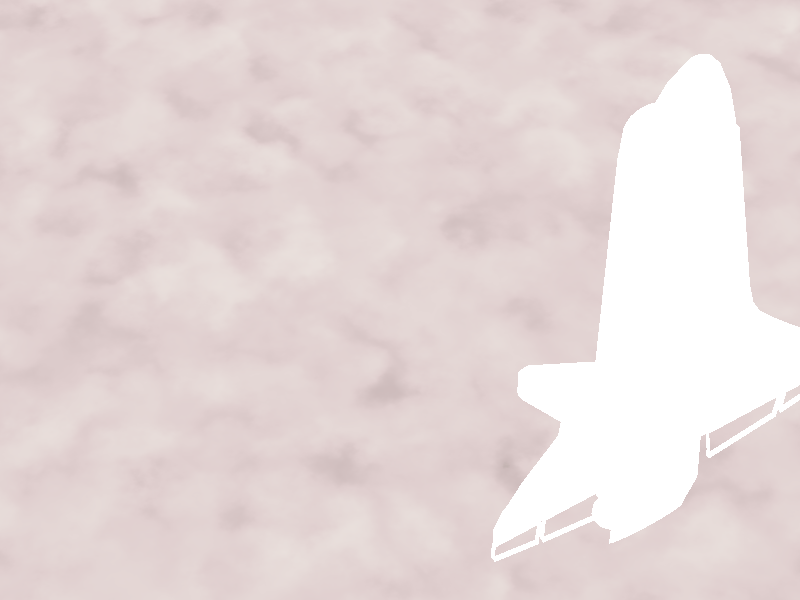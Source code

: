 
#version 3.5

global_settings {
    assumed_gamma 1
}
        
light_source {
    <200, 200, 200>*10000
    rgb 1.3
}
        
camera {
  location    <11.545424461364746, 17.846948623657227, 23.090848922729492>
  direction   y
  sky         z
  up          z
  right       (4/3)*x
  look_at     <0, 0, 0>
  angle       20
}
        
background {
    color rgb <0.60, 0.70, 0.95>
}
        
plane {
  z, -11.711403965950012

  texture {
    pigment {
      bozo
      color_map {
        [ 0.0 color rgb<0.356, 0.321, 0.274> ]
        [ 0.1 color rgb<0.611, 0.500, 0.500> ]
        [ 0.4 color rgb<0.745, 0.623, 0.623> ]
        [ 1.0 color rgb<0.837, 0.782, 0.745> ]
      }
      warp { turbulence 0.6 }
    }
    finish {
      diffuse 0.6
      ambient 0.1
      specular 0.2
      reflection {
        0.2, 0.6
        fresnel on
      }
      conserve_energy
    }
  }
}
        
#declare Mesh_Texture=
  texture{
    pigment{
      uv_mapping
      spiral2 8
      color_map {
        [0.5 color rgb 1 ]
        [0.5 color rgb <0,0,0.2> ]
      }
      scale 0.8
    }
    finish {
      specular 0.3
      roughness 0.01
    }
}
        
#declare Mesh=
mesh2 {
    vertex_vectors {
        1353,
        <-2.8863561153411865, 2.127840042114258, -1.5913959741592407>, <-2.871170997619629, 2.4440410137176514, -1.5944210290908813>, <-2.8625919818878174, 2.612049102783203, -1.5404969453811646>,
		<-2.8625919818878174, 2.616497039794922, -1.6253809928894043>, <-2.858388900756836, 2.463165044784546, -1.54830002784729>, <-2.858388900756836, 2.4676129817962646, -1.6331830024719238>,
		<-2.85418701171875, 2.5780179500579834, -1.5422810316085815>, <-2.85418701171875, 2.5824670791625977, -1.6271640062332153>, <-2.8457820415496826, 2.816232919692993, -1.5297960042953491>,
		<-2.8457820415496826, 2.8206820487976074, -1.6146800518035889>, <-2.760209083557129, 2.129443883895874, -1.5406440496444702>, <-2.749001979827881, 1.8277000188827515, -1.588027000427246>,
		<-2.745697021484375, 2.4447810649871826, -1.553750991821289>, <-2.6289350986480713, 1.8367509841918945, -1.5318490266799927>, <-2.5134260654449463, 2.1282479763031006, -1.6161689758300781>,
		<-2.5002288818359375, 2.4434449672698975, -1.6097429990768433>, <-2.4954280853271484, 1.5452109575271606, -1.587460994720459>, <-2.3940460681915283, 1.848857045173645, -1.620239019393921>,
		<-2.3865840435028076, 1.5493329763412476, -1.5028719902038574>, <-2.1736509799957275, 1.5526139736175537, -1.6359440088272095>, <-2.1567978858947754, 2.1333370208740234, -1.4891639947891235>,
		<-2.1454999446868896, 2.445525884628296, -1.5110759735107422>, <-2.1271820068359375, 2.9566099643707275, -1.522439956665039>, <-2.1271820068359375, 2.9610579013824463, -1.6073230504989624>,
		<-2.1187779903411865, 2.4631640911102295, -1.54830002784729>, <-2.1187779903411865, 2.4676129817962646, -1.6331830024719238>, <-2.0546040534973145, 1.8755810260772705, -1.4766830205917358>,
		<-2.0529069900512695, 2.4589099884033203, -1.54852294921875>, <-2.0529069900512695, 2.4633591175079346, -1.6334069967269897>, <-2.0433568954467773, 2.986387014389038, -1.5208790302276611>,
		<-2.0433568954467773, 2.990834951400757, -1.6057629585266113>, <-1.9777109622955322, 1.0564980506896973, -1.5814239978790283>, <-1.8917820453643799, 1.0634000301361084, -1.4741159677505493>,
		<-1.8659390211105347, 1.5635939836502075, -1.419355034828186>, <-1.7236770391464233, 1.0724890232086182, -1.6394920349121094>, <-1.7059030532836914, 2.129729986190796, -1.6355479955673218>,
		<-1.6970069408416748, 2.4425230026245117, -1.6217069625854492>, <-1.6254390478134155, 1.8954390287399292, -1.645933985710144>, <-1.5550860166549683, 0.629381000995636, -1.5745919942855835>,
		<-1.4878629446029663, 0.6366739869117737, -1.4519230127334595>, <-1.4807469844818115, 1.0900570154190063, -1.3671890497207642>, <-1.476889967918396, 1.5698120594024658, -1.6740269660949707>,
		<-1.3563519716262817, 0.6439849734306335, -1.6349940299987793>, <-1.3437739610671997, 0.3903459906578064, -1.5704200267791748>, <-1.285902976989746, 0.39772599935531616, -1.4477519989013672>,
		<-1.2169859409332275, 0.16006499528884888, -1.5664000511169434>, <-1.1804579496383667, 2.138792037963867, -1.4542720317840576>, <-1.1743619441986084, 2.446031093597412, -1.4821109771728516>,
		<-1.1736030578613281, 1.108512043952942, -1.6852760314941406>, <-1.1726900339126587, 0.4103359878063202, -1.6309159994125366>, <-1.1663039922714233, 0.663631021976471, -1.3278189897537231>,
		<-1.164726972579956, 0.1618649959564209, -1.4491640329360962>, <-1.1253169775009155, 1.9374929666519165, -1.4398610591888428>, <-1.1113300323486328, -0.22581399977207184, -1.5596649646759033>,
		<-1.0637470483779907, -0.22387899458408356, -1.4498039484024048>, <-1.0624920129776, 0.167263001203537, -1.6266729831695557>, <-1.037371039390564, -0.6424940228462219, -1.5517679452896118>,
		<-1.0235179662704468, 1.5852949619293213, -1.3628809452056885>, <-1.0090830326080322, 0.4268609881401062, -1.3236860036849976>, <-0.9930620193481445, -0.6409299969673157, -1.4535820484161377>,
		<-0.9706609845161438, -0.2246759980916977, -1.6198320388793945>, <-0.9394890069961548, 3.406342029571533, -0.41839399933815>, <-0.9394890069961548, 3.7219040393829346, -0.41839399933815>,
		<-0.9387999773025513, 3.406342029571533, -0.3794420063495636>, <-0.9387999773025513, 3.7219040393829346, -0.3794420063495636>, <-0.9320350289344788, 3.406342029571533, -0.4572019875049591>,
		<-0.9320350289344788, 3.7219040393829346, -0.4572019875049591>, <-0.929997980594635, 3.406342029571533, -0.3420479893684387>, <-0.929997980594635, 3.7219040393829346, -0.3420479893684387>,
		<-0.9260219931602478, 0.6770600080490112, -1.682569980621338>, <-0.9147509932518005, 0.16583099961280823, -1.331102967262268>, <-0.9134669899940491, 3.406342029571533, -0.3078469932079315>,
		<-0.9134669899940491, 3.7219040393829346, -0.3078469932079315>, <-0.906378984451294, -0.642661988735199, -1.6095540523529053>, <-0.8917949795722961, 3.406342029571533, -0.5522509813308716>,
		<-0.8917949795722961, 3.7219040393829346, -0.5522509813308716>, <-0.8915899991989136, 3.0467379093170166, -1.5177160501480103>, <-0.8915899991989136, 3.051187038421631, -1.6025999784469604>,
		<-0.8915899991989136, 3.1634531021118164, -1.5115989446640015>, <-0.8915899991989136, 3.1679019927978516, -1.5964829921722412>, <-0.8797360062599182, 3.406342029571533, -0.2411089986562729>,
		<-0.8716300129890442, 2.3688910007476807, -0.4926869869232178>, <-0.8459680080413818, 2.3623409271240234, -0.3603540062904358>, <-0.8422430157661438, 2.3710289001464844, -0.5736430287361145>,
		<-0.836139976978302, -0.22115199267864227, -1.340311050415039>, <-0.8334590196609497, 2.2252440452575684, -0.5096549987792969>, <-0.8156780004501343, 1.1314280033111572, -1.295022964477539>,
		<-0.8121640086174011, 2.3584229946136475, -0.29962998628616333>, <-0.8098660111427307, 2.225008010864258, -0.5820599794387817>, <-0.8050869703292847, 2.2259650230407715, -0.388480007648468>,
		<-0.8026440143585205, 3.406342029571533, -0.154899001121521>, <-0.802232027053833, 0.4550740122795105, -1.6786960363388062>, <-0.7811130285263062, -0.6395170092582703, -1.3569539785385132>,
		<-0.7800279855728149, 3.309752941131592, -0.8104060292243958>, <-0.7800279855728149, 3.436224937438965, -1.4983199834823608>, <-0.772059977054596, 2.2263970375061035, -0.3320319950580597>,
		<-0.7587779760360718, 2.4631640911102295, -1.54830002784729>, <-0.7587779760360718, 2.4676120281219482, -1.6331839561462402>, <-0.7398589849472046, 2.352782964706421, -0.21988900005817413>,
		<-0.727957010269165, 0.1843000054359436, -1.673969030380249>, <-0.7190790176391602, 3.2757210731506348, -0.6062160134315491>, <-0.7190790176391602, 3.455341100692749, -1.5747809410095215>,
		<-0.7162780165672302, 3.3582639694213867, -1.1737220287322998>, <-0.7148420214653015, 3.406342029571533, -0.7600359916687012>, <-0.7148420214653015, 3.7219040393829346, -0.7600359916687012>,
		<-0.7143830060958862, 2.12084698677063, -0.5099729895591736>, <-0.7055929899215698, 3.44454288482666, -1.1585079431533813>, <-0.7037220001220703, 2.226823091506958, -0.2572239935398102>,
		<-0.6998500227928162, 2.3722310066223145, -0.7450439929962158>, <-0.6985989809036255, 2.119776964187622, -0.5591250061988831>, <-0.6946539878845215, 2.1241230964660645, -0.4274680018424988>,
		<-0.6938459873199463, 4.060857772827148, -1.0553480386734009>, <-0.69371098279953, 3.406342029571533, -0.2740379869937897>, <-0.69371098279953, 3.7219040393829346, -0.2740379869937897>,
		<-0.6930739879608154, 4.122375965118408, -1.044442057609558>, <-0.6870949864387512, 2.2248759269714355, -0.7322880029678345>, <-0.6870589852333069, 1.9740079641342163, -0.8559110164642334>,
		<-0.6870589852333069, 1.9840519428253174, -1.4983199834823608>, <-0.6870589852333069, 4.250763893127441, -1.3919340372085571>, <-0.678305983543396, 3.4969840049743652, -1.1492619514465332>,
		<-0.6735730171203613, 3.3305881023406982, -1.016767978668213>, <-0.6735730171203613, 3.385938882827759, -1.3306759595870972>, <-0.6719920039176941, 2.1260828971862793, -0.3889639973640442>,
		<-0.6705060005187988, 3.406342029571533, -0.031877998262643814>, <-0.6660619974136353, -0.22076000273227692, -1.6668989658355713>, <-0.6643199920654297, 3.4177958965301514, -1.006816029548645>,
		<-0.6643199920654297, 3.4712910652160645, -1.3102010488510132>, <-0.6571300029754639, 4.0389180183410645, -0.923537015914917>, <-0.6571300029754639, 4.085322856903076, -1.1867140531539917>,
		<-0.6567469835281372, 4.100668907165527, -0.9140269756317139>, <-0.6567469835281372, 4.146582126617432, -1.174415946006775>, <-0.6466050148010254, 4.123816967010498, -1.0432679653167725>,
		<-0.646012008190155, 0.7052059769630432, -1.2439939975738525>, <-0.6406890153884888, 3.472604990005493, -1.0110059976577759>, <-0.6406890153884888, 3.521362066268921, -1.28751802444458>,
		<-0.6399710178375244, 3.701150894165039, -0.26488301157951355>, <-0.6390169858932495, 3.701150894165039, -0.19088999927043915>, <-0.6385080218315125, 3.7278809547424316, -0.26443400979042053>,
		<-0.6375640034675598, 3.7278809547424316, -0.19122500717639923>, <-0.6365900039672852, 3.5152170658111572, -1.1460469961166382>, <-0.6361110210418701, 2.3610761165618896, -0.12357600033283234>,
		<-0.6337289810180664, 1.9569920301437378, -0.66873699426651>, <-0.6337289810180664, 1.9649360179901123, -1.5747809410095215>, <-0.63372802734375, 4.250763893127441, -1.4110490083694458>,
		<-0.6256660223007202, -2.8185479640960693, -0.8768029808998108>, <-0.6256660223007202, -2.792397975921631, -1.4885070323944092>, <-0.6256660223007202, -2.455164909362793, -1.4983199834823608>,
		<-0.6256660223007202, -2.453437089920044, -0.8559110164642334>, <-0.6250309944152832, 2.128904104232788, -0.33762601017951965>, <-0.6227359771728516, -0.6416289806365967, -1.6547269821166992>,
		<-0.6164079904556274, 4.105772018432617, -0.9348599910736084>, <-0.6164079904556274, 4.143938064575195, -1.1513090133666992>, <-0.6163110136985779, -2.9234631061553955, -0.8893960118293762>,
		<-0.6163110136985779, -2.9208641052246094, -1.4885070323944092>, <-0.6156499981880188, 2.119175910949707, -0.6608440279960632>, <-0.6154469847679138, 3.7278809547424316, -0.2573550045490265>,
		<-0.615435004234314, 2.221045970916748, -0.17540599405765533>, <-0.6146630048751831, 3.7278809547424316, -0.19649900496006012>, <-0.6129570007324219, 3.74241304397583, -1.1101210117340088>,
		<-0.6115779876708984, 3.3943889141082764, -0.22247999906539917>, <-0.604561984539032, 3.4944610595703125, -1.0283310413360596>, <-0.604561984539032, 3.5359740257263184, -1.2637619972229004>,
		<-0.6038010120391846, 3.701150894165039, -0.32848700881004333>, <-0.6034129858016968, 2.1320290565490723, -1.6461800336837769>, <-0.6032249927520752, 3.3943889141082764, -0.26447200775146484>,
		<-0.6032249927520752, 3.3943889141082764, -0.1804880052804947>, <-0.6027209758758545, 3.7278809547424316, -0.3273630142211914>, <-0.6011940240859985, 3.701150894165039, -0.12633299827575684>,
		<-0.6010159850120544, 3.2496280670166016, -0.44965898990631104>, <-0.6010159850120544, 3.4683868885040283, -1.626966953277588>, <-0.6003909707069397, 2.4414350986480713, -1.6282449960708618>,
		<-0.6001420021057129, 3.7278809547424316, -0.12735199928283691>, <-0.596746027469635, 3.5152170658111572, -1.1460469961166382>, <-0.59409099817276, 1.9796700477600098, -0.9181910157203674>,
		<-0.59409099817276, 1.9929510354995728, -1.0642839670181274>, <-0.5932890176773071, 3.4675419330596924, -0.22247999906539917>, <-0.5863289833068848, 3.4675419330596924, -0.2574729919433594>,
		<-0.5863289833068848, 3.4675419330596924, -0.18748700618743896>, <-0.5856990218162537, 3.7278809547424316, -0.3096649944782257>, <-0.5854120254516602, 3.7259531021118164, -1.0112329721450806>,
		<-0.5854120254516602, 3.760767936706543, -1.2086759805679321>, <-0.5838339924812317, 3.406342029571533, 0.021787000820040703>, <-0.5835549831390381, 3.7278809547424316, -0.1434040069580078>,
		<-0.5830489993095398, -3.2245800495147705, -1.4964109659194946>, <-0.5794389843940735, 3.3943889141082764, -0.30007100105285645>, <-0.5794389843940735, 3.3943889141082764, -0.1448889970779419>,
		<-0.5788900256156921, -3.1465489864349365, -1.4849380254745483>, <-0.5788900256156921, -3.0808560848236084, -0.9180160164833069>, <-0.5773670077323914, -2.8275129795074463, -0.6974409818649292>,
		<-0.5773670077323914, -2.791227102279663, -1.5596779584884644>, <-0.5773670077323914, -2.451875925064087, -1.5747809410095215>, <-0.5773670077323914, -2.4505090713500977, -0.66873699426651>,
		<-0.5760809779167175, 1.9593909978866577, -1.660668969154358>, <-0.5700560212135315, 3.497920036315918, -1.0479509830474854>, <-0.5700560212135315, 3.5325140953063965, -1.244143009185791>,
		<-0.5687789916992188, -2.924921989440918, -0.7147420048713684>, <-0.5687789916992188, -2.921566963195801, -1.5596779584884644>, <-0.5676329731941223, 2.365638017654419, -0.08201999962329865>,
		<-0.5665069818496704, 3.467540979385376, -0.15782099962234497>, <-0.5665069818496704, 3.4675419330596924, -0.28713899850845337>, <-0.5617589950561523, 3.493053913116455, -0.22247999906539917>,
		<-0.5611799955368042, 0.47196099162101746, -1.2399230003356934>, <-0.5591880083084106, 2.124756097793579, -0.27615898847579956>, <-0.5588489770889282, -3.222114086151123, -1.4693490266799927>,
		<-0.5575010180473328, 4.087275981903076, -0.8181170225143433>, <-0.5575010180473328, 4.1668009757995605, -1.2691229581832886>, <-0.5571979880332947, 3.493053913116455, -0.24540700018405914>,
		<-0.5571979880332947, 3.493053913116455, -0.1995529979467392>, <-0.5569450259208679, 2.2178680896759033, -0.1403380036354065>, <-0.5569030046463013, 3.310328960418701, -0.9018700122833252>,
		<-0.5569030046463013, 3.406198024749756, -1.4455740451812744>, <-0.5568199753761292, 4.025382041931152, -0.8265990018844604>, <-0.5568199753761292, 4.105758190155029, -1.2824350595474243>,
		<-0.5515599846839905, 3.3982150554656982, -0.8957690000534058>, <-0.5515599846839905, 3.4908719062805176, -1.4212470054626465>, <-0.545930027961731, 2.071722984313965, -0.5045250058174133>,
		<-0.5442109704017639, 3.493053913116455, -0.2648429870605469>, <-0.5442109704017639, 3.493053913116455, -0.18011699616909027>, <-0.5438399910926819, 3.3943889141082764, -0.32385700941085815>,
		<-0.5438399910926819, 3.3943889141082764, -0.12110300362110138>, <-0.5414680242538452, -3.3019020557403564, -1.4813690185546875>, <-0.5414680242538452, -3.2976949214935303, -1.0599700212478638>,
		<-0.5414680242538452, -2.456696033477783, -1.0642839670181274>, <-0.5414680242538452, -2.454411029815674, -0.9181910157203674>, <-0.5403450131416321, 2.07320499420166, -0.4771600067615509>,
		<-0.540198028087616, 3.701150894165039, -0.3646570146083832>, <-0.5400429964065552, 2.0712389945983887, -0.521166980266571>, <-0.539792001247406, 3.7278809547424316, -0.3631500005722046>,
		<-0.5379170179367065, 3.454758882522583, -0.9097949862480164>, <-0.5379170179367065, 3.539207935333252, -1.3887289762496948>, <-0.5368409752845764, 3.467540979385376, -0.13799899816513062>,
		<-0.5368409752845764, 3.4675419330596924, -0.3069609999656677>, <-0.536637008190155, 3.701150894165039, -0.08850999921560287>, <-0.5362690091133118, 3.7278809547424316, -0.08992999792098999>,
		<-0.5344240069389343, -3.150999069213867, -1.5541859865188599>, <-0.5344240069389343, -3.059380054473877, -0.7540640234947205>, <-0.533909022808075, 4.094639778137207, -0.8551329970359802>,
		<-0.5339080095291138, 4.160745143890381, -1.2300349473953247>, <-0.5333889722824097, 3.7278809547424316, -0.33941298723220825>, <-0.533236026763916, 2.0740909576416016, -0.4645549952983856>,
		<-0.5324730277061462, 3.501322031021118, -0.22247999906539917>, <-0.5320159792900085, 3.4852869510650635, -0.2317419946193695>, <-0.5318080186843872, 3.4852869510650635, -0.21558000147342682>,
		<-0.530460000038147, 3.7278809547424316, -0.11229699850082397>, <-0.5304239988327026, 1.9439460039138794, -0.5252270102500916>, <-0.5304239988327026, 1.951889991760254, -1.626966953277588>,
		<-0.5304239988327026, 4.250763893127441, -1.4240959882736206>, <-0.5301409959793091, 3.501322031021118, -0.23420000076293945>, <-0.5301409959793091, 3.501322031021118, -0.21076099574565887>,
		<-0.5280519723892212, 3.569956064224243, -1.13639497756958>, <-0.5256220102310181, 1.593830943107605, -1.6951260566711426>, <-0.5247750282287598, 3.493053913116455, -0.27783000469207764>,
		<-0.5247750282287598, 3.493053913116455, -0.1671299934387207>, <-0.5241159796714783, 3.4852869510650635, -0.24563300609588623>, <-0.5235469937324524, 3.4852869510650635, -0.20148000121116638>,
		<-0.5235030055046082, 3.501322031021118, -0.24413500726222992>, <-0.5235030055046082, 3.501322031021118, -0.20082500576972961>, <-0.5181400179862976, 2.075366973876953, -0.44794100522994995>,
		<-0.5170590281486511, 3.4792659282684326, -0.9421579837799072>, <-0.5170590281486511, 3.551168918609619, -1.3499360084533691>, <-0.5162559747695923, 2.122473955154419, -0.24907000362873077>,
		<-0.5135679841041565, 3.501322031021118, -0.25077301263809204>, <-0.5135679841041565, 3.501322031021118, -0.1941870003938675>, <-0.5115050077438354, -3.21901798248291, -1.5153779983520508>,
		<-0.5110329985618591, 2.070966958999634, -0.5562270283699036>, <-0.5105649828910828, 3.5586230754852295, -1.0721240043640137>, <-0.5105649828910828, 3.5812880992889404, -1.20066499710083>,
		<-0.5102800130844116, 0.1703130006790161, -1.2510030269622803>, <-0.5102239847183228, 3.4852869510650635, -0.2535330057144165>, <-0.5101569890975952, 3.7157979011535645, -0.9385070204734802>,
		<-0.5101569890975952, 3.7760989665985107, -1.2804880142211914>, <-0.5094460248947144, 3.4852869510650635, -0.19321900606155396>, <-0.5035380125045776, 3.406342029571533, -0.5487319827079773>,
		<-0.5035380125045776, 3.7219040393829346, -0.5487319827079773>, <-0.5018479824066162, 3.3943889141082764, -0.3322100043296814>, <-0.5018479824066162, 3.3943889141082764, -0.11275000125169754>,
		<-0.5018479824066162, 3.467540979385376, -0.3139210045337677>, <-0.5018479824066162, 3.467540979385376, -0.13103899359703064>, <-0.5018479824066162, 3.4804511070251465, -0.22247999906539917>,
		<-0.5018479824066162, 3.493053913116455, -0.2823910117149353>, <-0.5018479824066162, 3.493053913116455, -0.16256900131702423>, <-0.5018479824066162, 3.501322031021118, -0.2531050145626068>,
		<-0.5018479824066162, 3.501322031021118, -0.1918559968471527>, <-0.5018479824066162, 3.504117965698242, -0.22247999906539917>, <-0.5018479824066162, 3.5051939487457275, -0.22247999906539917>,
		<-0.5011230111122131, -3.5015621185302734, -1.4742319583892822>, <-0.5011230111122131, -3.4575140476226807, -1.0805749893188477>, <-0.5000690221786499, -3.300261974334717, -1.5486929416656494>,
		<-0.5000690221786499, -3.2949841022491455, -0.9490990042686462>, <-0.49713701009750366, 3.485258102416992, -0.9761390089988708>, <-0.49713701009750366, 3.5451769828796387, -1.3159539699554443>,
		<-0.49651899933815, 2.0734899044036865, -0.427837997674942>, <-0.49406298995018005, 3.4852869510650635, -0.2533249855041504>, <-0.49328500032424927, 3.4852869510650635, -0.19301100075244904>,
		<-0.4901289939880371, 3.501322031021118, -0.25077301263809204>, <-0.4901289939880371, 3.501322031021118, -0.1941870003938675>, <-0.4838080108165741, -2.449631929397583, -1.626966953277588>,
		<-0.4838080108165741, -2.4482650756835938, -0.5252270102500916>, <-0.48229700326919556, 2.0724589824676514, -0.41911301016807556>, <-0.48019298911094666, 3.501322031021118, -0.24413500726222992>,
		<-0.48019298911094666, 3.501322031021118, -0.20082500576972961>, <-0.4799630045890808, 3.4852869510650635, -0.24506400525569916>, <-0.47939398884773254, 3.4852869510650635, -0.2009110003709793>,
		<-0.47892099618911743, 3.493053913116455, -0.27783000469207764>, <-0.47892099618911743, 3.493053913116455, -0.1671299934387207>, <-0.4735549986362457, 3.501322031021118, -0.23420000076293945>,
		<-0.4735549986362457, 3.501322031021118, -0.2107599973678589>, <-0.4725329875946045, 3.7278809547424316, -0.33862900733947754>, <-0.4717020094394684, 3.4852869510650635, -0.23096400499343872>,
		<-0.47149398922920227, 3.4852869510650635, -0.21480299532413483>, <-0.47122400999069214, 3.501322031021118, -0.22247999906539917>, <-0.4696049988269806, 3.7278809547424316, -0.11151199787855148>,
		<-0.4678640067577362, -0.21853500604629517, -1.2660109996795654>, <-0.466854989528656, 3.467540979385376, -0.3069609999656677>, <-0.466854989528656, 3.467540979385376, -0.13799899816513062>,
		<-0.4665820002555847, 3.7278809547424316, -0.36220601201057434>, <-0.46620500087738037, 3.701150894165039, -0.36370301246643066>, <-0.46424800157546997, 3.587693929672241, -1.1332670450210571>,
		<-0.4630590081214905, 3.7278809547424316, -0.08898600190877914>, <-0.46303001046180725, -3.4994471073150635, -1.5377089977264404>, <-0.46303001046180725, -3.4395759105682373, -0.9774090051651001>,
		<-0.46279001235961914, 3.5503270626068115, -1.0250749588012695>, <-0.46279001235961914, 3.5895841121673584, -1.2477149963378906>, <-0.4626440107822418, 3.701150894165039, -0.08755599707365036>,
		<-0.46000200510025024, 2.0685129165649414, -0.5051959753036499>, <-0.4598560035228729, 3.3943889141082764, -0.32385700941085815>, <-0.4598560035228729, 3.3943889141082764, -0.12110300362110138>,
		<-0.4595769941806793, 2.0685129165649414, -0.5047699809074402>, <-0.45951300859451294, 2.0685129165649414, -0.5081940293312073>, <-0.4594849944114685, 3.493053913116455, -0.2648429870605469>,
		<-0.4594849944114685, 3.493053913116455, -0.18011699616909027>, <-0.45917201042175293, 2.0685129165649414, -0.5078070163726807>, <-0.4591110050678253, 2.0685129165649414, -0.5062419772148132>,
		<-0.45900198817253113, 2.0685129165649414, -0.5074719786643982>, <-0.45900100469589233, 2.0685129165649414, -0.5076360106468201>, <-0.4589090049266815, 2.0685129165649414, -0.5067200064659119>,
		<-0.4588859975337982, 2.0685129165649414, -0.5061529874801636>, <-0.45879000425338745, 2.0685129165649414, -0.5072590112686157>, <-0.45871299505233765, 3.5715320110321045, -1.1373209953308105>,
		<-0.4582720100879669, 3.228990077972412, -0.3258320093154907>, <-0.4582720100879669, 3.478705883026123, -1.6682419776916504>, <-0.4562639892101288, -3.3987181186676025, -1.4883840084075928>,
		<-0.4553090035915375, 3.5819010734558105, -1.1004140377044678>, <-0.4553090035915375, 3.593487024307251, -1.1661200523376465>, <-0.4506939947605133, 3.566740036010742, -1.1085319519042969>,
		<-0.4506939947605133, 3.5768749713897705, -1.1660130023956299>, <-0.44649800658226013, 3.493053913116455, -0.24540700018405914>, <-0.44649800658226013, 3.493053913116455, -0.1995529979467392>,
		<-0.44308799505233765, -3.2121329307556152, -1.443748950958252>, <-0.4427089989185333, 2.0706870555877686, -0.41931799054145813>, <-0.44193699955940247, 3.493053913116455, -0.22247999906539917>,
		<-0.43817299604415894, -0.6388149857521057, -1.2913670539855957>, <-0.43767499923706055, -3.3987181186676025, -1.4883840084075928>, <-0.4371890127658844, 3.467540979385376, -0.28713899850845337>,
		<-0.4371890127658844, 3.467540979385376, -0.15782099962234497>, <-0.43088799715042114, 3.577660083770752, -1.0763640403747559>, <-0.43088799715042114, 3.5977280139923096, -1.1901710033416748>,
		<-0.4287849962711334, 3.563783884048462, -1.0873589515686035>, <-0.4287849962711334, 3.581338882446289, -1.1869200468063354>, <-0.4242570102214813, 3.3943889141082764, -0.30007100105285645>,
		<-0.4242570102214813, 3.3943889141082764, -0.1448889970779419>, <-0.4226030111312866, 1.1583369970321655, -1.710860013961792>, <-0.42192700505256653, 4.085786819458008, -0.7824090123176575>,
		<-0.42192700505256653, 4.177615165710449, -1.303186058998108>, <-0.42121198773384094, 4.093401908874512, -0.8254510164260864>, <-0.42121198773384094, 4.169734001159668, -1.2583500146865845>,
		<-0.4197939932346344, 4.023877143859863, -0.7905089855194092>, <-0.4197939932346344, 4.116687774658203, -1.316862940788269>, <-0.4194380044937134, 3.7278809547424316, -0.3075209856033325>,
		<-0.41736701130867004, 3.467540979385376, -0.2574729919433594>, <-0.41736701130867004, 3.467540979385376, -0.18748700618743896>, <-0.4172939956188202, 3.7278809547424316, -0.14125999808311462>,
		<-0.41040700674057007, 3.467540979385376, -0.22247999906539917>, <-0.40735599398612976, 3.7146689891815186, -0.9114320278167725>, <-0.40735599398612976, 3.7842979431152344, -1.3063169717788696>,
		<-0.40552300214767456, 1.9336270093917847, -0.4117189943790436>, <-0.40552300214767456, 1.9415709972381592, -1.6682419776916504>, <-0.4055219888687134, 4.250762939453125, -1.4344149827957153>,
		<-0.4027090072631836, 3.7278809547424316, -0.3247840106487274>, <-0.40164700150489807, 3.701150894165039, -0.3258799910545349>, <-0.401309996843338, -3.3987181186676025, -1.4883840084075928>,
		<-0.4004710018634796, 3.3943889141082764, -0.26447200775146484>, <-0.4004710018634796, 3.3943889141082764, -0.1804880052804947>, <-0.4001300036907196, 3.7278809547424316, -0.12477300316095352>,
		<-0.39904099702835083, 3.701150894165039, -0.1237260028719902>, <-0.3988569974899292, 3.563455104827881, -1.0794769525527954>, <-0.3988569974899292, 3.583725929260254, -1.1944390535354614>,
		<-0.39882099628448486, 2.118557929992676, -0.24633200466632843>, <-0.3975279927253723, 3.302912950515747, -0.8598139882087708>, <-0.3975279927253723, 3.3910489082336426, -0.8551239967346191>,
		<-0.3975279927253723, 3.41361403465271, -1.4876290559768677>, <-0.3975279927253723, 3.4482269287109375, -0.8727489709854126>, <-0.3975279927253723, 3.4737040996551514, -0.9106159806251526>,
		<-0.3975279927253723, 3.4806230068206787, -0.9498550295829773>, <-0.3975279927253723, 3.4980390071868896, -1.4618929624557495>, <-0.3975279927253723, 3.5457398891448975, -1.4257739782333374>,
		<-0.3975279927253723, 3.547290086746216, -1.0078539848327637>, <-0.3975279927253723, 3.5498108863830566, -1.3422390222549438>, <-0.3975279927253723, 3.556730031967163, -1.3814769983291626>,
		<-0.3975279927253723, 3.562303066253662, -1.1377439498901367>, <-0.3975279927253723, 3.576107978820801, -1.0675610303878784>, <-0.3975279927253723, 3.592621088027954, -1.2649359703063965>,
		<-0.3975279927253723, 3.593693971633911, -1.1322089433670044>, <-0.3975279927253723, 3.5992801189422607, -1.1989740133285522>, <-0.39493799209594727, 2.069474935531616, -0.4401319921016693>,
		<-0.39211800694465637, 3.3943889141082764, -0.22247999906539917>, <-0.3918820023536682, 2.2124149799346924, -0.1448339968919754>, <-0.3917829990386963, -3.9277219772338867, -1.4563900232315063>,
		<-0.3917829990386963, -3.9159469604492188, -1.1607110500335693>, <-0.38833099603652954, 3.7278809547424316, -0.2544260025024414>, <-0.38754600286483765, 3.7278809547424316, -0.19357000291347504>,
		<-0.3757629990577698, 2.3734660148620605, -0.08504699915647507>, <-0.3706899881362915, -2.839824914932251, -0.45114898681640625>, <-0.3706899881362915, -2.7897961139678955, -1.6466729640960693>,
		<-0.3706899881362915, -2.447856903076172, -1.6682419776916504>, <-0.3706899881362915, -2.4464900493621826, -0.4117189943790436>, <-0.368928998708725, 3.5658419132232666, -1.0869959592819214>,
		<-0.368928998708725, 3.5833969116210938, -1.1865570545196533>, <-0.36538198590278625, -2.9269258975982666, -0.4749169945716858>, <-0.36538198590278625, -2.9224259853363037, -1.6466729640960693>,
		<-0.36528700590133667, 3.7278809547424316, -0.2609109878540039>, <-0.36434298753738403, 3.7278809547424316, -0.1877020001411438>, <-0.3641679883003235, 3.577660083770752, -1.0763640403747559>,
		<-0.3641679883003235, 3.5977280139923096, -1.1901710033416748>, <-0.3638240098953247, 3.701150894165039, -0.2613230049610138>, <-0.3628700077533722, 3.701150894165039, -0.1873289942741394>,
		<-0.3626500070095062, -3.928658962249756, -1.5102479457855225>, <-0.3626500070095062, -3.912194013595581, -1.0875109434127808>, <-0.3565869927406311, -3.2065188884735107, -1.5303399562835693>,
		<-0.3550280034542084, 3.2732629776000977, -0.5697969794273376>, <-0.3487569987773895, -3.398719072341919, -1.4883840084075928>, <-0.3470200002193451, 3.570305109024048, -1.107903003692627>,
		<-0.3470200002193451, 3.5804409980773926, -1.16538405418396>, <-0.34434300661087036, 3.3600220680236816, -0.5576040148735046>, <-0.34415000677108765, -3.1564390659332275, -1.6388299465179443>,
		<-0.34415000677108765, -3.0298891067504883, -0.5289329886436462>, <-0.3439280092716217, 3.406342029571533, 0.022732999175786972>, <-0.33974599838256836, 3.5819010734558105, -1.1004140377044678>,
		<-0.33974599838256836, 3.593487024307251, -1.1661200523376465>, <-0.33900099992752075, 3.5756490230560303, -1.1365950107574463>, <-0.33850499987602234, 0.7228869795799255, -1.7090940475463867>,
		<-0.3322660028934479, 3.5895841121673584, -1.2477149963378906>, <-0.3322649896144867, 3.5503270626068115, -1.0250749588012695>, <-0.33080700039863586, 3.587693929672241, -1.1332670450210571>,
		<-0.32291701436042786, -3.298258066177368, -1.6309850215911865>, <-0.32291701436042786, -3.291261911392212, -0.7968559861183167>, <-0.31705600023269653, 3.412753105163574, -0.5501930117607117>,
		<-0.31518399715423584, 2.0062320232391357, -1.2103780508041382>, <-0.3123230040073395, 3.2510828971862793, -0.4119729995727539>, <-0.3123230040073395, 3.2954440116882324, -0.7276210188865662>,
		<-0.30878201127052307, 3.9737930297851562, -0.3989199995994568>, <-0.3085150122642517, 4.102390766143799, -0.8537669777870178>, <-0.3085150122642517, 4.168496131896973, -1.228667974472046>,
		<-0.30589500069618225, 4.033788204193115, -0.3817160129547119>, <-0.3045560121536255, 3.7228689193725586, -0.9372609853744507>, <-0.3045560121536255, 3.7831690311431885, -1.2792420387268066>,
		<-0.3030700087547302, 3.3385848999023438, -0.4050700068473816>, <-0.3030700087547302, 3.3814589977264404, -0.7101370096206665>, <-0.300025999546051, -3.4968619346618652, -1.6152989864349365>,
		<-0.300025999546051, -3.4149439334869385, -0.8357470035552979>, <-0.2979179918766022, 3.485258102416992, -0.9761390089988708>, <-0.2979179918766022, 3.5451769828796387, -1.3159539699554443>,
		<-0.2970849871635437, 3.2147090435028076, -0.2401459962129593>, <-0.2970840036869049, 3.4858460426330566, -1.6968040466308594>, <-0.2964560091495514, 0.5168250203132629, -1.7054970264434814>,
		<-0.2888740003108978, -2.4589810371398926, -1.2103780508041382>, <-0.2880389988422394, 3.9450490474700928, -0.2986760139465332>, <-0.2880389988422394, 4.002538204193115, -0.4991630017757416>,
		<-0.2863529920578003, 4.0966010093688965, -0.8164730072021484>, <-0.2863529920578003, 4.176126003265381, -1.2674779891967773>, <-0.28537100553512573, 4.005348205566406, -0.28253498673439026>,
		<-0.28537100553512573, 4.062228202819824, -0.4808970093727112>, <-0.2844899892807007, 3.5586230754852295, -1.0721240043640137>, <-0.2844899892807007, 3.5812880992889404, -1.2006659507751465>,
		<-0.28276801109313965, 4.034805774688721, -0.8249369859695435>, <-0.28276801109313965, 4.115182876586914, -1.2807730436325073>, <-0.2823140025138855, -3.398719072341919, -1.4883840084075928>,
		<-0.2794390022754669, 3.393213987350464, -0.41117000579833984>, <-0.2794390022754669, 3.432291030883789, -0.6892160177230835>, <-0.2779960036277771, 3.4792659282684326, -0.9421579837799072>,
		<-0.2779960036277771, 3.551168918609619, -1.3499360084533691>, <-0.2753399908542633, 3.431087017059326, -0.5476160049438477>, <-0.27122700214385986, 0.20823200047016144, -1.7001099586486816>,
		<-0.26700299978256226, 3.5699551105499268, -1.13639497756958>, <-0.2644839882850647, 1.9264860153198242, -0.333173006772995>, <-0.2644839882850647, 1.9344300031661987, -1.6968040466308594>,
		<-0.2644830048084259, 4.250762939453125, -1.4415550231933594>, <-0.2603990137577057, 4.033788204193115, -0.3817160129547119>, <-0.2588540017604828, 2.115878105163574, -0.30404800176620483>,
		<-0.2571389973163605, 3.454758882522583, -0.9097949862480164>, <-0.2571389973163605, 3.539207935333252, -1.3887289762496948>, <-0.25578299164772034, -3.1964049339294434, -1.4265309572219849>,
		<-0.2502020001411438, -0.2147420048713684, -1.692726969718933>, <-0.24349500238895416, 3.3982150554656982, -0.8957690000534058>, <-0.24349500238895416, 3.4908719062805176, -1.4212470054626465>,
		<-0.24333900213241577, 4.0101470947265625, -0.29927098751068115>, <-0.24333800375461578, 4.05742883682251, -0.4641610085964203>, <-0.24331200122833252, 3.414452075958252, -0.42924800515174866>,
		<-0.24331200122833252, 3.447722911834717, -0.6659839749336243>, <-0.2429569959640503, -2.8435869216918945, -0.37588199973106384>, <-0.2429569959640503, -2.445261001586914, -0.333173006772995>,
		<-0.2429559975862503, -2.4466280937194824, -1.6968040466308594>, <-0.24071800708770752, 3.660667896270752, -0.4887070059776306>, <-0.23967599868774414, -2.9275379180908203, -0.40162500739097595>,
		<-0.23815299570560455, 3.310328960418701, -0.9018700122833252>, <-0.23815299570560455, 3.406198024749756, -1.4455740451812744>, <-0.23798799514770508, -3.9298040866851807, -1.5760819911956787>,
		<-0.23798799514770508, -3.907041072845459, -0.9869949817657471>, <-0.23549599945545197, 3.431087017059326, -0.5476160049438477>, <-0.2354850023984909, -0.6395750045776367, -1.6794780492782593>,
		<-0.22930100560188293, 3.7381999492645264, -1.00907301902771>, <-0.22930000722408295, 3.7730140686035156, -1.2065160274505615>, <-0.22896799445152283, 3.9206809997558594, -0.2136940062046051>,
		<-0.22896699607372284, 4.0269060134887695, -0.5841450095176697>, <-0.22692599892616272, 3.9812378883361816, -0.19845399260520935>, <-0.22692599892616272, 4.086338043212891, -0.5649790167808533>,
		<-0.2265540063381195, -3.020875930786133, -0.46013298630714417>, <-0.22601599991321564, 4.119197845458984, -0.9324920177459717>, <-0.22601500153541565, 4.1573638916015625, -1.148941993713379>,
		<-0.2251559942960739, 3.6391029357910156, -0.4135020077228546>, <-0.2251559942960739, 3.6822330951690674, -0.5639119744300842>, <-0.22499899566173553, 3.497920036315918, -1.0479509830474854>,
		<-0.22499899566173553, 3.5325140953063965, -1.244143009185791>, <-0.2233870029449463, -4.348127841949463, -1.2654609680175781>, <-0.2233870029449463, -4.3478288650512695, -1.4171359539031982>,
		<-0.2134310007095337, -3.29012393951416, -0.7503309845924377>, <-0.20880599319934845, 3.4172239303588867, -0.4489760100841522>, <-0.20880599319934845, 3.4449501037597656, -0.6462560296058655>,
		<-0.20805400609970093, -4.350639820098877, -1.449836015701294>, <-0.20805400609970093, -4.350189208984375, -1.2314289808273315>, <-0.20488500595092773, -3.398719072341919, -1.4883840084075928>,
		<-0.20175500214099884, 3.756553888320923, -1.1076279878616333>, <-0.19928400218486786, -3.4074161052703857, -0.7924540042877197>, <-0.1983090043067932, 3.5152170658111572, -1.1460469961166382>,
		<-0.19581900537014008, 4.139319896697998, -1.0405340194702148>, <-0.1956530064344406, 3.234844923019409, -0.2964380085468292>, <-0.1956530064344406, 3.3116819858551025, -0.8431559801101685>,
		<-0.19475500285625458, 3.9901061058044434, -0.22937799990177155>, <-0.19475500285625458, 4.077470779418945, -0.5340539813041687>, <-0.19081099331378937, 2.208682060241699, -0.2360049933195114>,
		<-0.19049300253391266, 3.4944610595703125, -1.0283310413360596>, <-0.19049300253391266, 3.5359740257263184, -1.2637619972229004>, <-0.19031000137329102, 3.3228909969329834, -0.29340800642967224>,
		<-0.19031000137329102, 3.3971519470214844, -0.8217999935150146>, <-0.18710599839687347, 4.116819858551025, -0.9111800193786621>, <-0.18710599839687347, 4.16273307800293, -1.1715680360794067>,
		<-0.1824589967727661, 4.05524206161499, -0.9206579923629761>, <-0.18245799839496613, 4.101646900177002, -1.1838350296020508>, <-0.18083900213241577, 3.620820999145508, -0.3497459888458252>,
		<-0.18083900213241577, 3.700515031814575, -0.627668023109436>, <-0.1766670048236847, 3.378911018371582, -0.3093990087509155>, <-0.1766670048236847, 3.446593999862671, -0.7909870147705078>,
		<-0.16680200397968292, 3.48612904548645, -0.5398809909820557>, <-0.16094200313091278, -3.905466079711914, -0.9562770128250122>, <-0.15846499800682068, 3.5152170658111572, -1.1460469961166382>,
		<-0.15580900013446808, 3.4022738933563232, -0.34259700775146484>, <-0.15580900013446808, 3.4599010944366455, -0.7526360154151917>, <-0.15436699986457825, 3.472604990005493, -1.0110059976577759>,
		<-0.15436699986457825, 3.521362066268921, -1.28751802444458>, <-0.15077899396419525, 4.141026020050049, -1.0411529541015625>, <-0.1493149995803833, 3.477046012878418, -0.47525399923324585>,
		<-0.1493149995803833, 3.4952120780944824, -0.6045079827308655>, <-0.1457429975271225, 4.079707145690918, -1.052024006843567>, <-0.14508099853992462, -3.189244031906128, -1.5387120246887207>,
		<-0.14318199455738068, 2.37882399559021, -0.18837599456310272>, <-0.1424420028924942, -4.354075908660889, -1.489806056022644>, <-0.1424420028924942, -4.353020191192627, -1.1846990585327148>,
		<-0.14056099951267242, 3.904397964477539, -0.1569110006093979>, <-0.14056099951267242, 4.04318904876709, -0.6409279704093933>, <-0.13945600390434265, 3.965127944946289, -0.1422719955444336>,
		<-0.13945500552654266, 4.102447986602783, -0.6211599707603455>, <-0.1358869969844818, 3.407075881958008, -0.37676700949668884>, <-0.1358869969844818, 3.455099105834961, -0.7184659838676453>,
		<-0.13073599338531494, 3.4177958965301514, -1.006816029548645>, <-0.13073599338531494, 3.4712910652160645, -1.3102010488510132>, <-0.1268559992313385, 2.80491304397583, -0.21917200088500977>,
		<-0.12632499635219574, -4.449007987976074, -1.3152589797973633>, <-0.12632499635219574, -4.448515892028809, -1.3885879516601562>, <-0.12449900060892105, 3.207408905029297, -0.1963450014591217>,
		<-0.12449900060892105, 3.489496946334839, -1.7114039659500122>, <-0.12204500287771225, 3.9767138957977295, -0.18267600238323212>, <-0.12204500287771225, 4.090861797332764, -0.5807560086250305>,
		<-0.1214819997549057, 3.3305881023406982, -1.016767978668213>, <-0.1214819997549057, 3.385938882827759, -1.3306759595870972>, <-0.11985199898481369, -3.398719072341919, -1.4883840084075928>,
		<-0.11894600093364716, -4.449841022491455, -1.299847960472107>, <-0.11894600093364716, -4.449451923370361, -1.4058990478515625>, <-0.11675000190734863, 3.496983051300049, -1.1492619514465332>,
		<-0.11451400071382523, 3.6086061000823975, -0.30714499950408936>, <-0.11451400071382523, 3.7127299308776855, -0.6702690124511719>, <-0.11347199976444244, 1.9228359460830688, -0.2930229902267456>,
		<-0.11347100138664246, 1.930780053138733, -1.7114039659500122>, <-0.11347100138664246, 4.250762939453125, -1.4452049732208252>, <-0.1061910018324852, -2.845510959625244, -0.3374069929122925>,
		<-0.1061910018324852, -2.444633960723877, -0.2930229902267456>, <-0.10619000345468521, -2.789134979248047, -1.6868499517440796>, <-0.10619000345468521, -2.446000099182129, -1.7114039659500122>,
		<-0.1050809994339943, -2.927851915359497, -0.36416101455688477>, <-0.1050809994339943, -2.922822952270508, -1.6868499517440796>, <-0.10299800336360931, 3.5039660930633545, -0.5373740196228027>,
		<-0.10189200192689896, -4.353885173797607, -1.1704180240631104>, <-0.10153999924659729, 3.4703969955444336, -0.42794299125671387>, <-0.10153999924659729, 3.501861095428467, -0.6518179774284363>,
		<-0.10064200311899185, -3.158951997756958, -1.6779199838638306>, <-0.10064200311899185, -3.0162699222564697, -0.4249640107154846>, <-0.09620299935340881, -3.297333002090454, -1.6689900159835815>,
		<-0.09620299935340881, -3.2895429134368896, -0.7265480160713196>, <-0.09579599648714066, 3.4892890453338623, -0.537850022315979>, <-0.09405899792909622, 3.4993228912353516, -0.5043380260467529>,
		<-0.09405899792909622, 3.5086090564727783, -0.5704089999198914>, <-0.09141799807548523, -3.4956679344177246, -1.6511310338974>, <-0.09141799807548523, -3.403568983078003, -0.7703239917755127>,
		<-0.09126599878072739, 3.48301100730896, -0.5159549713134766>, <-0.09126599878072739, 3.4955670833587646, -0.5597440004348755>, <-0.09099700301885605, 2.08772611618042, -0.21917200088500977>,
		<-0.09099700301885605, 2.1216180324554443, -0.03860900178551674>, <-0.09099700301885605, 2.1618950366973877, 0.028384000062942505>, <-0.09099700301885605, 2.80491304397583, -0.21917200088500977>,
		<-0.09099700301885605, 3.7250049114227295, 1.5859240293502808>, <-0.09099700301885605, 3.7887749671936035, 1.6232000589370728>, <-0.09099700301885605, 3.860927104949951, 1.6736010313034058>,
		<-0.09099700301885605, 3.9550271034240723, 1.709702968597412>, <-0.09099599719047546, 3.8243329524993896, 0.22952300310134888>, <-0.09099599719047546, 4.3912529945373535, 1.7114039659500122>,
		<-0.09099599719047546, 4.441597938537598, 1.5550869703292847>, <-0.09099599719047546, 4.451667785644531, 1.6890729665756226>, <-0.09099599719047546, 4.461737155914307, 1.6332459449768066>,
		<-0.0894630029797554, 3.44454288482666, -1.1585079431533813>, <-0.08737000077962875, -4.450984001159668, -1.2786860466003418>, <-0.08737000077962875, -4.450595855712891, -1.4270600080490112>,
		<-0.07877799868583679, 3.3582639694213867, -1.1737220287322998>, <-0.07844799757003784, -3.930332899093628, -1.6064859628677368>, <-0.07844799757003784, -3.904660940170288, -0.9405750036239624>,
		<-0.07836399972438812, 3.4776880741119385, -0.49739399552345276>, <-0.07836399972438812, 3.5008890628814697, -0.5783050060272217>, <-0.06963799893856049, 3.4959239959716797, -0.48015499114990234>,
		<-0.06963799893856049, 3.512006998062134, -0.5945929884910583>, <-0.06785500049591064, -4.451333999633789, -1.272218942642212>, <-0.059053998440504074, 3.4741320610046387, -0.48499199748039246>,
		<-0.059053998440504074, 3.5044450759887695, -0.590707004070282>, <-0.05847400054335594, -4.355662822723389, -1.5082650184631348>, <-0.05847400054335594, -4.354327201843262, -1.1631170511245728>,
		<-0.05557499825954437, 3.406342029571533, -0.10076899826526642>, <-0.04696099832653999, -4.451512813568115, -1.268913984298706>, <-0.04696099832653999, -4.45112419128418, -1.4368319511413574>,
		<-0.03757999837398529, 3.207642078399658, -0.19774499535560608>, <-0.037418000400066376, 1.9229530096054077, -0.2943060100078583>, <-0.03741699829697609, 1.930804967880249, -1.7113070487976074>,
		<-0.03731200098991394, -2.8454489707946777, -0.33863699436187744>, <-0.037310998886823654, -2.4460039138793945, -1.7113070487976074>, <-0.037310998886823654, -2.4446539878845215, -0.2943060100078583>,
		<-0.03729499876499176, -2.927841901779175, -0.36535799503326416>, <-0.0372299998998642, -3.0164170265197754, -0.42608800530433655>, <-0.03716399893164635, -3.2895619869232178, -0.7273079752922058>,
		<-0.03709400072693825, -3.4036920070648193, -0.7710310220718384>, <-0.03690199926495552, -3.90468692779541, -0.9410769939422607>, <-0.03660700097680092, -4.354312896728516, -1.163351058959961>,
		<-0.036437999457120895, -4.451508045196533, -1.2690190076828003>, <-0.03627999871969223, -4.461737155914307, -1.3564720153808594>, <-0.03627900034189224, -2.4429869651794434, -1.3564720153808594>,
		<-0.036277998238801956, 1.913262963294983, -1.3564720153808594>, <-0.036277998238801956, 2.444140911102295, -1.590371012687683>, <-0.036277998238801956, 3.2289021015167236, -0.2541489899158478>,
		<-0.036277998238801956, 3.3171470165252686, -0.2525370121002197>, <-0.036277998238801956, 3.317625045776367, -0.8854449987411499>, <-0.036277998238801956, 3.373676061630249, -0.272146999835968>,
		<-0.036277998238801956, 3.3978159427642822, -0.31088000535964966>, <-0.036277998238801956, 3.4007630348205566, -1.3564720153808594>, <-0.036277998238801956, 3.402895927429199, -0.8626710176467896>,
		<-0.036277998238801956, 3.4033610820770264, -0.3503359854221344>, <-0.036277998238801956, 3.451828956604004, -0.8282380104064941>, <-0.036277998238801956, 3.458812952041626, -0.7448959946632385>,
		<-0.036277998238801956, 3.46435809135437, -0.7843520045280457>, <-0.036277998238801956, 3.467963933944702, -0.41062700748443604>, <-0.036277998238801956, 3.4728829860687256, -0.4806370139122009>,
		<-0.036277998238801956, 3.4784340858459473, -0.5409619808197021>, <-0.036277998238801956, 3.4946799278259277, -0.47130298614501953>, <-0.036277998238801956, 3.5042951107025146, -0.6691349744796753>,
		<-0.036277998238801956, 3.5056939125061035, -0.5950620174407959>, <-0.036277998238801956, 3.5099990367889404, -0.5365260243415833>, <-0.036277998238801956, 3.5132510662078857, -0.60344398021698>,
		<-0.036277998238801956, 3.604315996170044, -0.2921859920024872>, <-0.036277998238801956, 3.717020034790039, -0.6852279901504517>, <-0.036277998238801956, 3.8986799716949463, -0.13697099685668945>,
		<-0.036277998238801956, 3.9594709873199463, -0.12254399806261063>, <-0.036277998238801956, 3.9720120429992676, -0.16627700626850128>, <-0.03627699986100197, 4.048905849456787, -0.6608669757843018>,
		<-0.03627699986100197, 4.095564842224121, -0.597154974937439>, <-0.03627699986100197, 4.108105182647705, -0.6408889889717102>, <-0.0357230007648468, 3.4007630348205566, -1.3564720153808594>,
		<-0.03524800017476082, -2.4460039138793945, -1.7113070487976074>, <-0.03513899818062782, 1.930804967880249, -1.7113070487976074>, <-0.034637000411748886, 3.4007630348205566, -1.3564720153808594>,
		<-0.033622998744249344, 3.4007630348205566, -1.3564720153808594>, <-0.03272499889135361, 3.4007630348205566, -1.3564720153808594>, <-0.031982000917196274, 3.4007630348205566, -1.3564720153808594>,
		<-0.03159800171852112, 3.4007630348205566, -1.3564720153808594>, <-0.03093400038778782, -3.398719072341919, -1.4883840084075928>, <-0.029319999739527702, -3.1787960529327393, -1.4206500053405762>,
		<-0.025598999112844467, -4.451512813568115, -1.268913984298706>, <-0.025598999112844467, -4.45112419128418, -1.4368319511413574>, <-0.02353600040078163, -0.6389120221138, -1.2681610584259033>,
		<-0.02259499952197075, -0.21657800674438477, -1.2397470474243164>, <-0.021250000223517418, 0.1743050068616867, -1.2227120399475098>, <-0.0196359995752573, 0.5219870209693909, -1.2108880281448364>,
		<-0.016979999840259552, 3.406342029571533, -0.1007699966430664>, <-0.01694599911570549, 0.751230001449585, -1.2148900032043457>, <-0.014085999689996243, -4.355662822723389, -1.5082650184631348>,
		<-0.014085999689996243, -4.354327201843262, -1.1631170511245728>, <-0.01350099965929985, 3.4741320610046387, -0.48499199748039246>, <-0.01350099965929985, 3.5044450759887695, -0.590707004070282>,
		<-0.011566000059247017, 1.1773799657821655, -1.2700430154800415>, <-0.00788899976760149, 4.3912529945373535, 1.7114039659500122>, <-0.007836000062525272, 3.9550271034240723, 1.709702968597412>,
		<-0.007191999815404415, 4.451667785644531, 1.6890729665756226>, <-0.0067079998552799225, 3.860927104949951, 1.6736010313034058>, <-0.005446999799460173, 4.461737155914307, 1.6332459449768066>,
		<-0.005133000202476978, 3.7887749671936035, 1.6232000589370728>, <-0.0049760001711547375, 1.6091450452804565, -1.3431869745254517>, <-0.00470399996265769, -4.451333999633789, -1.272218942642212>,
		<-0.003967999946326017, 3.7250049114227295, 1.5859240293502808>, <-0.003005000064149499, 4.441597938537598, 1.5550869703292847>, <-0.0029180001001805067, 3.4959239959716797, -0.48015499114990234>,
		<-0.0029180001001805067, 3.512006998062134, -0.5945929884910583>, <-0.0017480000387877226, 2.007232904434204, -1.427672028541565>, <-0.00019299999985378236, 2.446208953857422, -1.4718660116195679>,
		<0.0, 2.144505023956299, -1.4419970512390137>, <0.005807999987155199, 3.4776880741119385, -0.49739399552345276>, <0.005807999987155199, 3.5008890628814697, -0.5783050060272217>,
		<0.005888000130653381, -3.904660940170288, -0.9405750036239624>, <0.005888999905437231, -3.930332899093628, -1.6064859628677368>, <0.006221999879926443, 3.3582630157470703, -1.1737220287322998>,
		<0.014809999614953995, -4.450984001159668, -1.2786860466003418>, <0.014809999614953995, -4.450595855712891, -1.4270600080490112>, <0.01690700091421604, 3.44454288482666, -1.1585079431533813>,
		<0.018710000440478325, 3.4830100536346436, -0.5159549713134766>, <0.018710000440478325, 3.4955670833587646, -0.5597440004348755>, <0.01885800063610077, -3.4956679344177246, -1.6511310338974>,
		<0.01885800063610077, -3.403568983078003, -0.7703239917755127>, <0.021503999829292297, 3.4993228912353516, -0.5043380260467529>, <0.021503999829292297, 3.5086090564727783, -0.5704089999198914>,
		<0.02324100024998188, 3.4892890453338623, -0.5378490090370178>, <0.02364400029182434, -3.297333002090454, -1.6689900159835815>, <0.02364400029182434, -3.2895429134368896, -0.7265480160713196>,
		<0.028082000091671944, -3.0162699222564697, -0.4249640107154846>, <0.02808300033211708, -3.158951997756958, -1.6779199838638306>, <0.02898400090634823, 3.4703969955444336, -0.42794299125671387>,
		<0.02898400090634823, 3.501861095428467, -0.6518179774284363>, <0.029332000762224197, -4.353885173797607, -1.1704180240631104>, <0.030441999435424805, 3.5039660930633545, -0.5373740196228027>,
		<0.032520998269319534, -2.927851915359497, -0.3641600012779236>, <0.03252200037240982, -2.922822952270508, -1.6868499517440796>, <0.03363100066781044, -2.845510959625244, -0.3374069929122925>,
		<0.03363100066781044, -2.789134979248047, -1.6868499517440796>, <0.03363100066781044, -2.444633960723877, -0.2930229902267456>, <0.03363199904561043, -2.446000099182129, -1.7114039659500122>,
		<0.038419000804424286, 3.8243329524993896, 0.22952300310134888>, <0.040915001183748245, 1.9228359460830688, -0.2930229902267456>, <0.040915001183748245, 1.930780053138733, -1.7114039659500122>,
		<0.04091599956154823, 4.250762939453125, -1.4452049732208252>, <0.041958000510931015, 3.6086061000823975, -0.30714499950408936>, <0.041958000510931015, 3.7127299308776855, -0.6702690124511719>,
		<0.04419400170445442, 3.496983051300049, -1.1492619514465332>, <0.04470499977469444, 2.1618950366973877, 0.028384000062942505>, <0.0463859997689724, -4.449841022491455, -1.299847960472107>,
		<0.0463859997689724, -4.449451923370361, -1.4058990478515625>, <0.04679799824953079, 2.1216180324554443, -0.03860900178551674>, <0.048927001655101776, 3.3305881023406982, -1.016767978668213>,
		<0.048927001655101776, 3.3859379291534424, -1.3306759595870972>, <0.04949000105261803, 3.9767138957977295, -0.18267600238323212>, <0.04949000105261803, 4.090861797332764, -0.5807560086250305>,
		<0.051941998302936554, 3.207408905029297, -0.1963450014591217>, <0.05194300040602684, 3.489496946334839, -1.7114039659500122>, <0.05244100093841553, 2.08772611618042, -0.21917200088500977>,
		<0.05244100093841553, 2.80491304397583, -0.21917200088500977>, <0.05376499891281128, -4.449007987976074, -1.3152589797973633>, <0.05376499891281128, -4.448515892028809, -1.3885879516601562>,
		<0.05798399820923805, -3.398719072341919, -1.4883840084075928>, <0.05818000063300133, 3.4177958965301514, -1.006816029548645>, <0.05818000063300133, 3.4712910652160645, -1.3102010488510132>,
		<0.06333199888467789, 3.407075881958008, -0.37676700949668884>, <0.06333199888467789, 3.455099105834961, -0.7184659838676453>, <0.06462299823760986, 4.080000877380371, -1.0519720315933228>,
		<0.06689999997615814, 3.965127944946289, -0.1422719955444336>, <0.06690099835395813, 4.102447986602783, -0.6211599707603455>, <0.06800500303506851, 3.904397964477539, -0.1569110006093979>,
		<0.0680060014128685, 4.04318904876709, -0.6409279704093933>, <0.06975100189447403, 4.141316890716553, -1.0411020517349243>, <0.06988199800252914, -4.354076862335205, -1.489806056022644>,
		<0.06988199800252914, -4.353020191192627, -1.1846979856491089>, <0.07062599807977676, 2.37882399559021, -0.18837599456310272>, <0.07676000148057938, 3.477046012878418, -0.47525298595428467>,
		<0.07676000148057938, 3.4952120780944824, -0.6045079827308655>, <0.08181100338697433, 3.472604990005493, -1.0110059976577759>, <0.08181100338697433, 3.521362066268921, -1.28751802444458>,
		<0.08325300365686417, 3.4022738933563232, -0.34259700775146484>, <0.08325400203466415, 3.4599010944366455, -0.7526360154151917>, <0.08590999990701675, 3.5152170658111572, -1.1460469961166382>,
		<0.08644100278615952, -3.1903910636901855, -1.5386919975280762>, <0.08829999715089798, 2.80491304397583, -0.21917200088500977>, <0.08838199824094772, -3.905466079711914, -0.9562770128250122>,
		<0.0942469984292984, 3.48612904548645, -0.5398799777030945>, <0.10133899748325348, 4.055535793304443, -0.9206060171127319>, <0.10133899748325348, 4.101941108703613, -1.1837830543518066>,
		<0.10411100089550018, 3.378911018371582, -0.30939799547195435>, <0.10411100089550018, 3.446593999862671, -0.7909870147705078>, <0.10607799887657166, 4.1171112060546875, -0.9111279845237732>,
		<0.10607799887657166, 4.163023948669434, -1.171515941619873>, <0.10828399658203125, 3.620820999145508, -0.3497459888458252>, <0.10828399658203125, 3.700514078140259, -0.627668023109436>,
		<0.11621999740600586, 4.139561176300049, -1.040490984916687>, <0.11775500327348709, 3.3228909969329834, -0.29340800642967224>, <0.11775500327348709, 3.3971519470214844, -0.8217989802360535>,
		<0.11793799698352814, 3.4944610595703125, -1.0283310413360596>, <0.11793799698352814, 3.5359740257263184, -1.2637619972229004>, <0.11825499683618546, 2.208682060241699, -0.2360049933195114>,
		<0.12219999730587006, 3.9901061058044434, -0.22937799990177155>, <0.12219999730587006, 4.077470779418945, -0.5340539813041687>, <0.12277500331401825, 3.75677490234375, -1.1075890064239502>,
		<0.1230970025062561, 3.234844923019409, -0.2964380085468292>, <0.1230970025062561, 3.3116819858551025, -0.8431559801101685>, <0.1257539987564087, 3.5152170658111572, -1.1460469961166382>,
		<0.1267240047454834, -3.407417058944702, -0.7924540042877197>, <0.13549399375915527, -4.350639820098877, -1.449836015701294>, <0.13549399375915527, -4.350189208984375, -1.2314289808273315>,
		<0.13625100255012512, 3.4172239303588867, -0.4489760100841522>, <0.13625100255012512, 3.4449501037597656, -0.6462560296058655>, <0.14087200164794922, -3.2901248931884766, -0.7503309845924377>,
		<0.1430159956216812, -3.398719072341919, -1.4883840084075928>, <0.14641700685024261, 4.119440078735352, -0.932449996471405>, <0.14641700685024261, 4.15760612487793, -1.148898959159851>,
		<0.15031999349594116, 3.738420009613037, -1.0090340375900269>, <0.15031999349594116, 3.7732350826263428, -1.2064770460128784>, <0.15082700550556183, -4.348127841949463, -1.2654609680175781>,
		<0.15082700550556183, -4.347829818725586, -1.4171359539031982>, <0.1524440050125122, 3.497920036315918, -1.0479509830474854>, <0.1524440050125122, 3.5325140953063965, -1.244143009185791>,
		<0.15260100364685059, 3.6391029357910156, -0.4135020077228546>, <0.15260100364685059, 3.6822330951690674, -0.5639119744300842>, <0.15399399399757385, -3.020875930786133, -0.46013200283050537>,
		<0.1543699949979782, 3.9812378883361816, -0.19845299422740936>, <0.1543709933757782, 4.086338043212891, -0.5649790167808533>, <0.1564120054244995, 3.920680046081543, -0.2136940062046051>,
		<0.1564120054244995, 4.0269060134887695, -0.5841450095176697>, <0.16294099390506744, 3.431087017059326, -0.5476160049438477>, <0.16542799770832062, -3.9298040866851807, -1.5760819911956787>,
		<0.16542799770832062, -3.907041072845459, -0.9869949817657471>, <0.16559700667858124, 3.310328960418701, -0.9018700122833252>, <0.16559700667858124, 3.406198024749756, -1.4455740451812744>,
		<0.16711600124835968, -2.9275379180908203, -0.40162500739097595>, <0.168163001537323, 3.660667896270752, -0.4887070059776306>, <0.17039699852466583, -2.8435869216918945, -0.37588199973106384>,
		<0.17039699852466583, -2.445261001586914, -0.333173006772995>, <0.17039799690246582, -2.4466280937194824, -1.6968040466308594>, <0.170755997300148, 3.414452075958252, -0.42924800515174866>,
		<0.170756995677948, 3.447722911834717, -0.6659839749336243>, <0.17078299820423126, 4.0101470947265625, -0.29927098751068115>, <0.17078299820423126, 4.05742883682251, -0.4641610085964203>,
		<0.17093999683856964, 3.3982150554656982, -0.8957690000534058>, <0.17093999683856964, 3.490870952606201, -1.4212470054626465>, <0.18458299338817596, 3.454758882522583, -0.9097949862480164>,
		<0.18458299338817596, 3.539207935333252, -1.3887289762496948>, <0.18629799783229828, 2.1158769130706787, -0.30404698848724365>, <0.18784299492835999, 4.033788204193115, -0.3817160129547119>,
		<0.18841299414634705, -0.6397380232810974, -1.679474949836731>, <0.1919270008802414, 1.9264860153198242, -0.333173006772995>, <0.19192799925804138, 1.9344300031661987, -1.6968040466308594>,
		<0.19192799925804138, 4.250762939453125, -1.4415550231933594>, <0.19444799423217773, 3.5699551105499268, -1.13639497756958>, <0.19714200496673584, -3.1975510120391846, -1.4265110492706299>,
		<0.2016489952802658, 4.035100936889648, -0.8248850107192993>, <0.2016489952802658, 4.115477085113525, -1.2807209491729736>, <0.20278500020503998, 3.431087017059326, -0.5476160049438477>,
		<0.20501300692558289, -0.21516799926757812, -1.6927200555801392>, <0.20532500743865967, 4.0968918800354, -0.8164209723472595>, <0.20532500743865967, 4.176416873931885, -1.2674269676208496>,
		<0.20544099807739258, 3.4792659282684326, -0.9421579837799072>, <0.20544099807739258, 3.5511679649353027, -1.3499360084533691>, <0.2068829983472824, 3.393213987350464, -0.41117000579833984>,
		<0.2068829983472824, 3.432291030883789, -0.6892160177230835>, <0.21193499863147736, 3.5586230754852295, -1.0721240043640137>, <0.21193499863147736, 3.5812880992889404, -1.20066499710083>,
		<0.2128159999847412, 4.005348205566406, -0.28253498673439026>, <0.2128159999847412, 4.06222677230835, -0.4808970093727112>, <0.21548399329185486, 3.9450490474700928, -0.2986760139465332>,
		<0.21548399329185486, 4.002538204193115, -0.4991619884967804>, <0.22044600546360016, -3.398719072341919, -1.4883840084075928>, <0.2245279997587204, 3.2147090435028076, -0.2401449978351593>,
		<0.22452899813652039, 3.4858460426330566, -1.6968040466308594>, <0.22536300122737885, 3.485258102416992, -0.9761390089988708>, <0.22536300122737885, 3.5451760292053223, -1.3159539699554443>,
		<0.22557500004768372, 3.7230889797210693, -0.9372220039367676>, <0.2255759984254837, 3.7833900451660156, -1.2792030572891235>, <0.22746600210666656, -3.4149439334869385, -0.8357459902763367>,
		<0.22746700048446655, -3.4968619346618652, -1.6152989864349365>, <0.22872699797153473, 0.2066269963979721, -1.7000819444656372>, <0.22891700267791748, 4.102632999420166, -0.8537240028381348>,
		<0.22891700267791748, 4.168738842010498, -1.2286250591278076>, <0.23051400482654572, 3.3385839462280273, -0.4050700068473816>, <0.23051400482654572, 3.3814589977264404, -0.7101370096206665>,
		<0.23333999514579773, 4.033788204193115, -0.3817160129547119>, <0.23622700572013855, 3.9737930297851562, -0.3989189863204956>, <0.23976799845695496, 3.2510828971862793, -0.4119729995727539>,
		<0.23976799845695496, 3.2954440116882324, -0.7276210188865662>, <0.24449999630451202, 3.4127519130706787, -0.5501930117607117>, <0.250357985496521, -3.298258066177368, -1.6309850215911865>,
		<0.250357985496521, -3.291261911392212, -0.7968559861183167>, <0.2571839988231659, 0.5127310156822205, -1.7054250240325928>, <0.25825199484825134, 3.587693929672241, -1.1332670450210571>,
		<0.25971001386642456, 3.5503270626068115, -1.0250749588012695>, <0.25971001386642456, 3.5895841121673584, -1.2477149963378906>, <0.2645750045776367, 3.5757129192352295, -1.1365829706192017>,
		<0.26719099283218384, 3.5819010734558105, -1.1004140377044678>, <0.26719099283218384, 3.593487024307251, -1.1661200523376465>, <0.271371990442276, 3.406342029571533, 0.022732999175786972>,
		<0.271589994430542, -3.0298891067504883, -0.5289329886436462>, <0.2715910077095032, -3.156440019607544, -1.6388299465179443>, <0.27178698778152466, 3.3600220680236816, -0.5576040148735046>,
		<0.27259400486946106, 3.5703699588775635, -1.1078909635543823>, <0.27259400486946106, 3.580504894256592, -1.1653729677200317>, <0.28247201442718506, 3.2732629776000977, -0.5697969794273376>,
		<0.286888986825943, -3.398719072341919, -1.4883840084075928>, <0.29008999466896057, -3.912194013595581, -1.0875099897384644>, <0.29009100794792175, -3.928658962249756, -1.5102479457855225>,
		<0.2911689877510071, 3.7011499404907227, -0.26488399505615234>, <0.29161199927330017, 3.577660083770752, -1.0763640403747559>, <0.29161199927330017, 3.597727060317993, -1.1901700496673584>,
		<0.2921229898929596, 3.7011499404907227, -0.19088999927043915>, <0.2926329970359802, 3.7278800010681152, -0.26443400979042053>, <0.292822003364563, -2.9269258975982666, -0.474916011095047>,
		<0.2928229868412018, -2.92242693901062, -1.6466729640960693>, <0.2935769855976105, 3.7278800010681152, -0.19122500717639923>, <0.29450300335884094, 3.565906047821045, -1.0869849920272827>,
		<0.29450300335884094, 3.583461046218872, -1.1865450143814087>, <0.2979460060596466, -3.2076659202575684, -1.5303210020065308>, <0.29813098907470703, -2.839824914932251, -0.45114898681640625>,
		<0.29813098907470703, -2.7897961139678955, -1.6466729640960693>, <0.29813098907470703, -2.447856903076172, -1.6682419776916504>, <0.29813098907470703, -2.4464900493621826, -0.4117180109024048>,
		<0.30051299929618835, -2.4589810371398926, -1.2103780508041382>, <0.30320701003074646, 2.3734660148620605, -0.08504699915647507>, <0.30461299419403076, 0.7198410034179688, -1.7090400457382202>,
		<0.3156929910182953, 3.7278800010681152, -0.2573550045490265>, <0.31647801399230957, 3.7278800010681152, -0.19649900496006012>, <0.3192239999771118, -3.9277219772338867, -1.4563900232315063>,
		<0.3192239999771118, -3.9159469604492188, -1.1607110500335693>, <0.3193260133266449, 2.2124149799346924, -0.1448339968919754>, <0.31956300139427185, 3.39438796043396, -0.22247999906539917>,
		<0.32238200306892395, 2.069474935531616, -0.4401319921016693>, <0.32443100214004517, 3.56351900100708, -1.0794650316238403>, <0.32443100214004517, 3.5837900638580322, -1.1944279670715332>,
		<0.324972003698349, 3.302912950515747, -0.8598139882087708>, <0.324972003698349, 3.391047954559326, -0.855122983455658>, <0.324972003698349, 3.41361403465271, -1.4876290559768677>,
		<0.324972003698349, 3.4482269287109375, -0.8727489709854126>, <0.324972003698349, 3.4737040996551514, -0.9106159806251526>, <0.324972003698349, 3.4806230068206787, -0.9498540163040161>,
		<0.324972003698349, 3.4980380535125732, -1.4618929624557495>, <0.324972003698349, 3.5457398891448975, -1.4257739782333374>, <0.324972003698349, 3.547290086746216, -1.0078530311584473>,
		<0.324972003698349, 3.5498108863830566, -1.3422390222549438>, <0.324972003698349, 3.556730031967163, -1.3814769983291626>, <0.324972003698349, 3.562303066253662, -1.1377439498901367>,
		<0.324972003698349, 3.576107978820801, -1.0675610303878784>, <0.324972003698349, 3.592621088027954, -1.2649359703063965>, <0.324972003698349, 3.593693971633911, -1.1322089433670044>,
		<0.324972003698349, 3.5992789268493652, -1.1989740133285522>, <0.32626500725746155, 2.118557929992676, -0.24633200466632843>, <0.3273389935493469, 3.7011499404907227, -0.32848700881004333>,
		<0.3279150128364563, 3.39438796043396, -0.26447200775146484>, <0.3279150128364563, 3.39438796043396, -0.1804880052804947>, <0.32837599515914917, 3.7148900032043457, -0.9113929867744446>,
		<0.32837599515914917, 3.7845189571380615, -1.3062779903411865>, <0.3284200131893158, 3.7278800010681152, -0.3273630142211914>, <0.32994601130485535, 3.7011499404907227, -0.12633299827575684>,
		<0.3309989869594574, 3.7278800010681152, -0.12735199928283691>, <0.33296599984169006, 1.9336270093917847, -0.4117180109024048>, <0.33296701312065125, 1.9415709972381592, -1.6682419776916504>,
		<0.33296799659729004, 4.250762939453125, -1.4344149827957153>, <0.3355970084667206, 2.0062320232391357, -1.2103780508041382>, <0.33785098791122437, 3.467540979385376, -0.22247999906539917>,
		<0.33867499232292175, 4.024171829223633, -0.790457010269165>, <0.33867499232292175, 4.1169819831848145, -1.316810965538025>, <0.33944201469421387, -3.398719072341919, -1.4883840084075928>,
		<0.3408980071544647, 4.086079120635986, -0.7823579907417297>, <0.3408989906311035, 4.177906036376953, -1.3031350374221802>, <0.3416129946708679, 4.093645095825195, -0.8254079818725586>,
		<0.3416129946708679, 4.169976234436035, -1.2583080530166626>, <0.3448120057582855, 3.467540979385376, -0.2574729919433594>, <0.3448120057582855, 3.467540979385376, -0.18748700618743896>,
		<0.3454410135746002, 3.7278800010681152, -0.3096649944782257>, <0.347584992647171, 3.7278800010681152, -0.1434040069580078>, <0.3517020046710968, 3.39438796043396, -0.30007100105285645>,
		<0.3517020046710968, 3.39438796043396, -0.14488999545574188>, <0.3543590009212494, 3.5638480186462402, -1.0873479843139648>, <0.3543590009212494, 3.5814030170440674, -1.1869080066680908>,
		<0.3583320081233978, 3.577660083770752, -1.0763640403747559>, <0.3583320081233978, 3.597727060317993, -1.1901700496673584>, <0.3646340072154999, 3.467540979385376, -0.28713899850845337>,
		<0.3646340072154999, 3.467540979385376, -0.15782099962234497>, <0.36938199400901794, 3.493053913116455, -0.22247999906539917>, <0.37015300989151, 2.0706870555877686, -0.41931799054145813>,
		<0.37394198775291443, 3.493053913116455, -0.24540700018405914>, <0.37394198775291443, 3.493053913116455, -0.1995529979467392>, <0.375806987285614, -3.398719072341919, -1.4883840084075928>,
		<0.3762679994106293, 3.5668039321899414, -1.1085200309753418>, <0.3762679994106293, 3.5769400596618652, -1.1660009622573853>, <0.38275399804115295, 3.5819010734558105, -1.1004140377044678>,
		<0.38275399804115295, 3.593487024307251, -1.1661200523376465>, <0.3842880129814148, 3.5715959072113037, -1.137308955192566>, <0.38444700837135315, -3.2132790088653564, -1.4437299966812134>,
		<0.3857159912586212, 3.228990077972412, -0.32583099603652954>, <0.3857170045375824, 3.478705883026123, -1.6682419776916504>, <0.38623398542404175, 2.0685129165649414, -0.5072590112686157>,
		<0.3863300085067749, 2.0685129165649414, -0.5061519742012024>, <0.3863529860973358, 2.0685129165649414, -0.5067200064659119>, <0.38644498586654663, 2.0685129165649414, -0.5076360106468201>,
		<0.3864459991455078, 2.0685129165649414, -0.5074710249900818>, <0.3865549862384796, 2.0685129165649414, -0.5062410235404968>, <0.3866159915924072, 2.0685129165649414, -0.5078070163726807>,
		<0.3869290053844452, 3.493053913116455, -0.2648429870605469>, <0.3869290053844452, 3.493053913116455, -0.18011699616909027>, <0.38695698976516724, 2.0685129165649414, -0.5081940293312073>,
		<0.3870199918746948, 2.0685129165649414, -0.5047699809074402>, <0.3873009979724884, 3.39438796043396, -0.32385700941085815>, <0.3873009979724884, 3.39438796043396, -0.12110300362110138>,
		<0.38744598627090454, 2.0685129165649414, -0.5051959753036499>, <0.39023399353027344, 3.5895841121673584, -1.2477149963378906>, <0.3902350068092346, 3.550326108932495, -1.0250749588012695>,
		<0.3904710114002228, -3.49944806098938, -1.5377089977264404>, <0.3904710114002228, -3.4395759105682373, -0.9774079918861389>, <0.3909420073032379, 3.7011499404907227, -0.3646570146083832>,
		<0.3910990059375763, -0.6387820243835449, -1.2913670539855957>, <0.3913489878177643, 3.7278800010681152, -0.36315101385116577>, <0.39169299602508545, 3.587693929672241, -1.1332670450210571>,
		<0.3942990005016327, 3.467540979385376, -0.3069609999656677>, <0.3942990005016327, 3.467540979385376, -0.13799899816513062>, <0.39439600706100464, -3.398719072341919, -1.4883840084075928>,
		<0.39450299739837646, 3.7011499404907227, -0.08850999921560287>, <0.3948720097541809, 3.7278800010681152, -0.08992999792098999>, <0.39775198698043823, 3.7278800010681152, -0.33941400051116943>,
		<0.39866799116134644, 3.5013210773468018, -0.22247999906539917>, <0.39912500977516174, 3.485285997390747, -0.2317419946193695>, <0.39933300018310547, 3.485285997390747, -0.2155809998512268>,
		<0.3994700014591217, 1.155029058456421, -1.7108030319213867>, <0.4006800055503845, 3.7278800010681152, -0.11229699850082397>, <0.4009990096092224, 3.5013210773468018, -0.23420000076293945>,
		<0.4009990096092224, 3.5013210773468018, -0.21076099574565887>, <0.4063659906387329, 3.493053913116455, -0.27783000469207764>, <0.4063659906387329, 3.493053913116455, -0.1671299934387207>,
		<0.407025009393692, 3.485285997390747, -0.24563300609588623>, <0.4075939953327179, 3.485285997390747, -0.20148000121116638>, <0.4076380133628845, 3.5013210773468018, -0.24413500726222992>,
		<0.4076380133628845, 3.5013210773468018, -0.20082500576972961>, <0.40974101424217224, 2.072458028793335, -0.41911301016807556>, <0.41124799847602844, -2.4482650756835938, -0.5252259969711304>,
		<0.4112499952316284, -2.449631929397583, -1.626966953277588>, <0.4175730049610138, 3.5013210773468018, -0.25077399611473083>, <0.4175730049610138, 3.5013210773468018, -0.1941870003938675>,
		<0.42091599106788635, 3.485285997390747, -0.2535330057144165>, <0.4216940104961395, 3.485285997390747, -0.19321900606155396>, <0.42267298698425293, -0.2186329960823059, -1.266008973121643>,
		<0.4239630103111267, 2.0734899044036865, -0.427837997674942>, <0.42458200454711914, 3.485258102416992, -0.9761390089988708>, <0.42458200454711914, 3.5451760292053223, -1.3159539699554443>,
		<0.42750900983810425, -3.294985055923462, -0.9490979909896851>, <0.42750999331474304, -3.300262928009033, -1.5486929416656494>, <0.42856401205062866, -3.50156307220459, -1.4742319583892822>,
		<0.42856401205062866, -3.4575140476226807, -1.0805749893188477>, <0.4292919933795929, 3.39438796043396, -0.3322100043296814>, <0.4292919933795929, 3.39438796043396, -0.11275099962949753>,
		<0.4292919933795929, 3.467540979385376, -0.3139219880104065>, <0.4292919933795929, 3.467540979385376, -0.13103899359703064>, <0.4292919933795929, 3.480449914932251, -0.22247999906539917>,
		<0.4292919933795929, 3.493053913116455, -0.2823910117149353>, <0.4292919933795929, 3.493053913116455, -0.16256999969482422>, <0.4292919933795929, 3.5013210773468018, -0.2531050145626068>,
		<0.4292919933795929, 3.5013210773468018, -0.1918559968471527>, <0.4292919933795929, 3.504117965698242, -0.22247999906539917>, <0.4309830069541931, 3.406341075897217, -0.5487329959869385>,
		<0.4309830069541931, 3.7219040393829346, -0.5487329959869385>, <0.4311769902706146, 3.7160189151763916, -0.9384679794311523>, <0.4311769902706146, 3.7763190269470215, -1.2804490327835083>,
		<0.43707698583602905, 3.485285997390747, -0.2533249855041504>, <0.4378550052642822, 3.485285997390747, -0.19301100075244904>, <0.43801000714302063, 3.5586230754852295, -1.0721240043640137>,
		<0.43801000714302063, 3.5812880992889404, -1.20066499710083>, <0.4384770095348358, 2.070966958999634, -0.5562270283699036>, <0.4410119950771332, 3.5013210773468018, -0.25077399611473083>,
		<0.4410119950771332, 3.5013210773468018, -0.1941870003938675>, <0.44369998574256897, 2.122473955154419, -0.24907000362873077>, <0.4445039927959442, 3.4792659282684326, -0.9421579837799072>,
		<0.4445039927959442, 3.5511679649353027, -1.3499360084533691>, <0.4455839991569519, 2.075366973876953, -0.44794100522994995>, <0.45094698667526245, 3.5013210773468018, -0.24413500726222992>,
		<0.45094698667526245, 3.5013210773468018, -0.20082500576972961>, <0.45117801427841187, 3.485285997390747, -0.24506400525569916>, <0.45174700021743774, 3.485285997390747, -0.2009110003709793>,
		<0.45221900939941406, 3.493053913116455, -0.27783000469207764>, <0.45221900939941406, 3.493053913116455, -0.1671299934387207>, <0.45286500453948975, -3.2201640605926514, -1.5153579711914062>,
		<0.45430999994277954, 4.094882011413574, -0.8550900220870972>, <0.45430999994277954, 4.16098690032959, -1.2299920320510864>, <0.45549699664115906, 3.5699551105499268, -1.13639497756958>,
		<0.45758599042892456, 3.5013210773468018, -0.23420000076293945>, <0.45758599042892456, 3.5013210773468018, -0.21076099574565887>, <0.45786699652671814, 1.9439460039138794, -0.5252259969711304>,
		<0.4578680098056793, 1.951889991760254, -1.626966953277588>, <0.4578689932823181, 4.250762939453125, -1.4240950345993042>, <0.4586069881916046, 3.7278800010681152, -0.33862900733947754>,
		<0.4594390094280243, 3.485285997390747, -0.23096400499343872>, <0.459646999835968, 3.485285997390747, -0.21480299532413483>, <0.45991700887680054, 3.5013210773468018, -0.22247999906539917>,
		<0.4606800079345703, 2.0740909576416016, -0.4645549952983856>, <0.4615359902381897, 3.7278800010681152, -0.11151199787855148>, <0.46186399459838867, -3.059380054473877, -0.7540630102157593>,
		<0.46186500787734985, -3.150999069213867, -1.5541859865188599>, <0.4642859995365143, 3.467540979385376, -0.3069609999656677>, <0.4642859995365143, 3.467540979385376, -0.13799899816513062>,
		<0.4645580053329468, 3.7278800010681152, -0.36220699548721313>, <0.4649359881877899, 3.7011499404907227, -0.36370301246643066>, <0.46536099910736084, 3.454758882522583, -0.9097949862480164>,
		<0.46536099910736084, 3.539207935333252, -1.3887289762496948>, <0.4674859941005707, 2.0712389945983887, -0.521166980266571>, <0.4677790105342865, 0.17008300125598907, -1.2509989738464355>,
		<0.4677880108356476, 2.0732040405273438, -0.4771600067615509>, <0.468080997467041, 3.7278800010681152, -0.08898600190877914>, <0.46849700808525085, 3.7011499404907227, -0.08755599707365036>,
		<0.46890899538993835, -3.301903009414673, -1.4813690185546875>, <0.46890899538993835, -3.297696113586426, -1.0599700212478638>, <0.46890899538993835, -2.456696033477783, -1.0642839670181274>,
		<0.46890899538993835, -2.454411029815674, -0.9181910157203674>, <0.47128400206565857, 3.39438796043396, -0.32385700941085815>, <0.47128400206565857, 3.39438796043396, -0.12110300362110138>,
		<0.4716559946537018, 3.493053913116455, -0.2648429870605469>, <0.4716559946537018, 3.493053913116455, -0.18011699616909027>, <0.47337400913238525, 2.0717220306396484, -0.5045250058174133>,
		<0.4756999909877777, 4.0256757736206055, -0.8265470266342163>, <0.4757010042667389, 4.106051921844482, -1.2823829650878906>, <0.47647199034690857, 4.08756685256958, -0.8180649876594543>,
		<0.47647199034690857, 4.1670918464660645, -1.2690709829330444>, <0.47900500893592834, 3.3982150554656982, -0.8957690000534058>, <0.47900500893592834, 3.490870952606201, -1.4212470054626465>,
		<0.48434698581695557, 3.3103280067443848, -0.9018700122833252>, <0.48434698581695557, 3.406198024749756, -1.4455740451812744>, <0.4843890070915222, 2.2178680896759033, -0.1403380036354065>,
		<0.48464301228523254, 3.493053913116455, -0.24540700018405914>, <0.48464301228523254, 3.493053913116455, -0.1995529979467392>, <0.48663198947906494, 2.1247549057006836, -0.27615898847579956>,
		<0.48920300602912903, 3.493053913116455, -0.22247999906539917>, <0.4939509928226471, 3.467540979385376, -0.28713899850845337>, <0.4939509928226471, 3.467540979385376, -0.15782099962234497>,
		<0.4950770139694214, 2.365638017654419, -0.08201999962329865>, <0.4962190091609955, -2.924921989440918, -0.7147409915924072>, <0.4962199926376343, -2.921566963195801, -1.5596779584884644>,
		<0.4975009858608246, 3.497920036315918, -1.047950029373169>, <0.4975009858608246, 3.5325140953063965, -1.244143009185791>, <0.5002080202102661, -3.2232611179351807, -1.4693289995193481>,
		<0.5048080086708069, -2.8275139331817627, -0.6974390149116516>, <0.5048080086708069, -2.7912280559539795, -1.5596779584884644>, <0.5048080086708069, -2.451875925064087, -1.5747809410095215>,
		<0.5048080086708069, -2.450510025024414, -0.6687359809875488>, <0.5063310265541077, -3.1465489864349365, -1.4849380254745483>, <0.5063310265541077, -3.080857038497925, -0.9180150032043457>,
		<0.5064319968223572, 3.7261741161346436, -1.0111939907073975>, <0.5064319968223572, 3.7609879970550537, -1.2086360454559326>, <0.5068830251693726, 3.39438796043396, -0.30007100105285645>,
		<0.5068830251693726, 3.39438796043396, -0.14488999545574188>, <0.511277973651886, 3.406342029571533, 0.021787000820040703>, <0.5117020010948181, 3.7278800010681152, -0.3075209856033325>,
		<0.5137730240821838, 3.467540979385376, -0.2574729919433594>, <0.5137730240821838, 3.467540979385376, -0.18748700618743896>, <0.5138459801673889, 3.7278800010681152, -0.14125999808311462>,
		<0.5156700015068054, 1.5922260284423828, -1.6950980424880981>, <0.5207340121269226, 3.467540979385376, -0.22247999906539917>, <0.5215340256690979, 1.9796700477600098, -0.9181910157203674>,
		<0.5215340256690979, 1.9929510354995728, -1.0642839670181274>, <0.5219069719314575, 0.4687190055847168, -1.239866018295288>, <0.5241910219192505, 3.5152170658111572, -1.1460469961166382>,
		<0.5244089961051941, -3.2257258892059326, -1.4963910579681396>, <0.5284309983253479, 3.7278800010681152, -0.3247849941253662>, <0.5284600257873535, 3.2496280670166016, -0.44965800642967224>,
		<0.5284609794616699, 3.4683868885040283, -1.626966953277588>, <0.529492974281311, 3.7011499404907227, -0.3258799910545349>, <0.5306689739227295, 3.39438796043396, -0.26447200775146484>,
		<0.5306689739227295, 3.39438796043396, -0.1804880052804947>, <0.5310099720954895, 3.7278800010681152, -0.12477300316095352>, <0.5320069789886475, 3.4944610595703125, -1.0283310413360596>,
		<0.5320069789886475, 3.535973072052002, -1.2637619972229004>, <0.5321000218391418, 3.7011499404907227, -0.1237260028719902>, <0.5339769721031189, 3.7426340579986572, -1.1100820302963257>,
		<0.5368099808692932, 4.106015205383301, -0.9348170161247253>, <0.5368099808692932, 4.144179821014404, -1.1512659788131714>, <0.5390220284461975, 3.39438796043396, -0.22247999906539917>,
		<0.5428100228309631, 3.7278800010681152, -0.2544260025024414>, <0.5428789854049683, 2.2210450172424316, -0.17540599405765533>, <0.5430939793586731, 2.1191749572753906, -0.6608440279960632>,
		<0.5435940027236938, 3.7278800010681152, -0.19357100129127502>, <0.5437520146369934, -2.9234631061553955, -0.8893960118293762>, <0.5437520146369934, -2.920865058898926, -1.4885070323944092>,
		<0.5524749755859375, 2.128904104232788, -0.33762601017951965>, <0.5531070232391357, -2.8185479640960693, -0.8768029808998108>, <0.5531070232391357, -2.7923989295959473, -1.4885070323944092>,
		<0.5531070232391357, -2.453437089920044, -0.8559110164642334>, <0.5531079769134521, -2.455164909362793, -1.4983199834823608>, <0.5611720085144043, 1.9569920301437378, -0.6687359809875488>,
		<0.5611730217933655, 1.9649360179901123, -1.5747809410095215>, <0.5611730217933655, 4.250762939453125, -1.4110490083694458>, <0.5635550022125244, 2.3610761165618896, -0.12357600033283234>,
		<0.5640349984169006, 3.5152170658111572, -1.1460469961166382>, <0.565854012966156, 3.7278800010681152, -0.2609109878540039>, <0.5667970180511475, 3.7278800010681152, -0.1877020001411438>,
		<0.5670070052146912, 4.124059200286865, -1.0432250499725342>, <0.5673159956932068, 3.7011499404907227, -0.2613230049610138>, <0.5681329965591431, 3.472604990005493, -1.0110059976577759>,
		<0.5681329965591431, 3.521362066268921, -1.28751802444458>, <0.5682700276374817, 3.7011499404907227, -0.1873299926519394>, <0.5725839734077454, 1.955165982246399, -1.6605950593948364>,
		<0.5756629705429077, -0.6417930126190186, -1.6547249555587769>, <0.5757189989089966, 4.100959777832031, -0.9139760136604309>, <0.5757189989089966, 4.1468729972839355, -1.1743639707565308>,
		<0.57600998878479, 4.039212226867676, -0.9234840273857117>, <0.5760110020637512, 4.085618019104004, -1.1866610050201416>, <0.591763973236084, 3.4712910652160645, -1.3102010488510132>,
		<0.5917649865150452, 3.4177958965301514, -1.006816029548645>, <0.5979509949684143, 3.406342029571533, -0.031877998262643814>, <0.5994359850883484, 2.1260828971862793, -0.3889630138874054>,
		<0.6000049710273743, 2.441498041152954, -1.6282459497451782>, <0.6010180115699768, 3.3305881023406982, -1.016767978668213>, <0.6010180115699768, 3.3859379291534424, -1.3306759595870972>,
		<0.6034129858016968, 2.131865978240967, -1.646177053451538>, <0.6057500243186951, 3.496983051300049, -1.1492619514465332>, <0.6120460033416748, 4.122666835784912, -1.0443899631500244>,
		<0.6121180057525635, 0.7022250294685364, -1.2439420223236084>, <0.6127259731292725, 4.06115198135376, -1.0552959442138672>, <0.614503026008606, 1.9740079641342163, -0.8559110164642334>,
		<0.614503026008606, 1.984050989151001, -1.4983199834823608>, <0.6145039796829224, 4.250762939453125, -1.3919340372085571>, <0.6145390272140503, 2.2248759269714355, -0.7322880029678345>,
		<0.620872974395752, -0.22118599712848663, -1.6668920516967773>, <0.6211559772491455, 3.406341075897217, -0.2740379869937897>, <0.6211559772491455, 3.7219040393829346, -0.2740379869937897>,
		<0.6220980286598206, 2.1241230964660645, -0.4274680018424988>, <0.6260420083999634, 2.119776964187622, -0.5591250061988831>, <0.6272940039634705, 2.3722310066223145, -0.7450439929962158>,
		<0.6311659812927246, 2.226823091506958, -0.2572239935398102>, <0.6330369710922241, 3.44454288482666, -1.1585079431533813>, <0.6418269872665405, 2.1208460330963135, -0.5099719762802124>,
		<0.6422860026359558, 3.406341075897217, -0.7600359916687012>, <0.6422860026359558, 3.7219040393829346, -0.7600359916687012>, <0.6437219977378845, 3.3582630157470703, -1.1737220287322998>,
		<0.6465229988098145, 3.2757198810577393, -0.6062139868736267>, <0.6465229988098145, 3.4553399085998535, -1.5747809410095215>, <0.6673030257225037, 2.352782964706421, -0.21988800168037415>,
		<0.6854580044746399, 0.18269500136375427, -1.6739410161972046>, <0.6862220168113708, 2.461683988571167, -1.5484039783477783>, <0.6862220168113708, 2.4690918922424316, -1.633080005645752>,
		<0.699504017829895, 2.226396083831787, -0.3320319950580597>, <0.707472026348114, 3.3097519874572754, -0.8104060292243958>, <0.707472026348114, 3.436224937438965, -1.4983199834823608>,
		<0.730089008808136, 3.406341075897217, -0.154899001121521>, <0.7325310111045837, 2.2259650230407715, -0.38847899436950684>, <0.7340400218963623, -0.6394850015640259, -1.3569550514221191>,
		<0.737309992313385, 2.225008010864258, -0.5820590257644653>, <0.7396079897880554, 2.358422040939331, -0.29962998628616333>, <0.760903000831604, 2.2252440452575684, -0.5096549987792969>,
		<0.7629600167274475, 0.450980007648468, -1.6786240339279175>, <0.7696869969367981, 2.371027946472168, -0.5736430287361145>, <0.7734119892120361, 2.3623409271240234, -0.3603540062904358>,
		<0.7909500002861023, -0.2212509959936142, -1.340309977531433>, <0.7925419807434082, 1.1284470558166504, -1.294970989227295>, <0.7990739941596985, 2.3688910007476807, -0.4926869869232178>,
		<0.8071810007095337, 3.406341075897217, -0.2411089986562729>, <0.819034993648529, 3.043834924697876, -1.4974720478057861>, <0.819034993648529, 3.0512430667877197, -1.5821490287780762>,
		<0.819034993648529, 3.1602649688720703, -1.4872859716415405>, <0.819034993648529, 3.167673110961914, -1.5719619989395142>, <0.8192390203475952, 3.406341075897217, -0.5522509813308716>,
		<0.8192390203475952, 3.7219040393829346, -0.5522509813308716>, <0.8409109711647034, 3.406341075897217, -0.3078469932079315>, <0.8409119844436646, 3.7219040393829346, -0.3078469932079315>,
		<0.8574420213699341, 3.406341075897217, -0.3420479893684387>, <0.8574420213699341, 3.7219040393829346, -0.3420479893684387>, <0.8593059778213501, -0.6428260207176208, -1.609550952911377>,
		<0.8594790101051331, 3.406341075897217, -0.4572019875049591>, <0.8594790101051331, 3.7219040393829346, -0.4572019875049591>, <0.8662440180778503, 3.406341075897217, -0.3794420063495636>,
		<0.8662440180778503, 3.7219040393829346, -0.3794420063495636>, <0.8669329881668091, 3.406341075897217, -0.41839399933815>, <0.8669329881668091, 3.7219040393829346, -0.41839399933815>,
		<0.8722509741783142, 0.1656010001897812, -1.331099033355713>, <0.8921300172805786, 0.6740139722824097, -1.6825170516967773>, <0.9254710078239441, -0.2251020073890686, -1.619825005531311>,
		<0.9459890127182007, -0.6408979892730713, -1.453583002090454>, <0.9698110222816467, 0.42361900210380554, -1.3236290216445923>, <0.9902979731559753, -0.6426590085029602, -1.551764965057373>,
		<1.0135610103607178, 1.5837550163269043, -1.36285400390625>, <1.0185580253601074, -0.22397799789905548, -1.449802041053772>, <1.0199929475784302, 0.16565799713134766, -1.6266449689865112>,
		<1.0661410093307495, -0.22623999416828156, -1.5596569776535034>, <1.1218160390853882, 1.93294095993042, -1.4397820234298706>, <1.1222280263900757, 0.16163499653339386, -1.4491599798202515>,
		<1.1324119567871094, 0.6606500148773193, -1.327767014503479>, <1.1334179639816284, 0.4062420129776001, -1.6308449506759644>, <1.1504709720611572, 1.1052039861679077, -1.6852190494537354>,
		<1.1739710569381714, 2.446031093597412, -1.4821109771728516>, <1.1744869947433472, 0.15846000611782074, -1.566372036933899>, <1.1804529428482056, 2.1384310722351074, -1.4542659521102905>,
		<1.2466310262680054, 0.3944830000400543, -1.4476959705352783>, <1.304502010345459, 0.3862510025501251, -1.5703480243682861>, <1.3224600553512573, 0.6409389972686768, -1.6349420547485352>,
		<1.453969955444336, 0.6336929798126221, -1.4518710374832153>, <1.4576129913330078, 1.08707594871521, -1.3671369552612305>, <1.4669380187988281, 1.5682059526443481, -1.6739989519119263>,
		<1.5211939811706543, 0.6263350248336792, -1.5745389461517334>, <1.6219420433044434, 1.891213059425354, -1.645861029624939>, <1.6966209411621094, 2.442584991455078, -1.6217080354690552>,
		<1.7005449533462524, 1.069180965423584, -1.6394339799880981>, <1.7059030532836914, 2.1295650005340576, -1.635545015335083>, <1.8559850454330444, 1.5620529651641846, -1.419327974319458>,
		<1.8686490058898926, 1.060418963432312, -1.4740639925003052>, <1.9545789957046509, 1.0531890392303467, -1.581367015838623>, <1.9708009958267212, 2.9836299419403076, -1.5027400255203247>,
		<1.9708009958267212, 2.9910380840301514, -1.5874160528182983>, <1.9803520441055298, 2.45743989944458, -1.5487749576568604>, <1.9803520441055298, 2.464848041534424, -1.63345205783844>,
		<2.046221971511841, 2.4616830348968506, -1.5484039783477783>, <2.046221971511841, 2.4690909385681152, -1.633080005645752>, <2.05110502243042, 1.8710269927978516, -1.4766030311584473>,
		<2.054626941680908, 2.9539248943328857, -1.5053379535675049>, <2.054626941680908, 2.961333990097046, -1.5900150537490845>, <2.1451120376586914, 2.4455249309539795, -1.5110759735107422>,
		<2.156795024871826, 2.1329760551452637, -1.489158034324646>, <2.1636979579925537, 1.5510079860687256, -1.635915994644165>, <2.376631021499634, 1.5477919578552246, -1.502845048904419>,
		<2.3905489444732666, 1.8446309566497803, -1.6201659440994263>, <2.4854750633239746, 1.5436049699783325, -1.5874329805374146>, <2.499842882156372, 2.443506956100464, -1.6097450256347656>,
		<2.5134260654449463, 2.1280829906463623, -1.6161669492721558>, <2.6254379749298096, 1.8321969509124756, -1.5317699909210205>, <2.745310068130493, 2.4447789192199707, -1.553750991821289>,
		<2.7455060482025146, 1.8234740495681763, -1.587954044342041>, <2.760209083557129, 2.129081964492798, -1.5406379699707031>, <2.7732269763946533, 2.8138909339904785, -1.517590045928955>,
		<2.7732269763946533, 2.8212990760803223, -1.6022659540176392>, <2.7816319465637207, 2.576256036758423, -1.5383800268173218>, <2.7816319465637207, 2.5836639404296875, -1.6230570077896118>,
		<2.7858340740203857, 2.4616830348968506, -1.5484039783477783>, <2.7858340740203857, 2.4690909385681152, -1.6330809593200684>, <2.790036916732788, 2.610203981399536, -1.5354100465774536>,
		<2.790036916732788, 2.617611885070801, -1.6200870275497437>, <2.8707849979400635, 2.4441030025482178, -1.5944230556488037>, <2.8863561153411865, 2.127674102783203, -1.5913939476013184>,

    }
    face_indices {
        2476,
        <1203, 1235, 1175>, <1131, 1175, 1176>,
		<1130, 1176, 979>, <979, 447, 465>,
		<939, 979, 465>, <465, 447, 174>,
		<222, 174, 173>, <223, 173, 116>,
		<1203, 1175, 1131>, <1131, 1176, 1130>,
		<1130, 979, 939>, <465, 174, 222>,
		<222, 173, 223>, <223, 116, 147>,
		<1259, 1237, 1207>, <1252, 1207, 1108>,
		<1182, 1108, 978>, <1012, 978, 867>,
		<888, 867, 759>, <759, 592, 579>,
		<772, 759, 579>, <579, 592, 486>,
		<463, 486, 377>, <340, 377, 246>,
		<169, 246, 143>, <101, 143, 118>,
		<118, 1237, 1259>, <94, 118, 1259>,
		<1259, 1207, 1252>, <1252, 1108, 1182>,
		<1182, 978, 1012>, <1012, 867, 888>,
		<888, 759, 772>, <579, 486, 463>,
		<463, 377, 340>, <340, 246, 169>,
		<169, 143, 101>, <101, 118, 94>,
		<1236, 1206, 660>, <1236, 1259, 1252>,
		<696, 695, 1252>, <1259, 696, 1252>,
		<1206, 1107, 660>, <1206, 1252, 1182>,
		<695, 694, 1182>, <1252, 695, 1182>,
		<1107, 977, 660>, <1107, 1182, 1012>,
		<694, 693, 1012>, <1182, 694, 1012>,
		<977, 866, 660>, <977, 1012, 888>,
		<693, 692, 888>, <1012, 693, 888>,
		<866, 758, 660>, <866, 888, 772>,
		<692, 689, 772>, <888, 692, 772>,
		<758, 591, 660>, <772, 579, 591>,
		<758, 772, 591>, <689, 667, 579>,
		<772, 689, 579>, <591, 485, 660>,
		<591, 579, 463>, <579, 667, 463>,
		<485, 376, 660>, <485, 463, 340>,
		<463, 667, 340>, <376, 245, 660>,
		<376, 340, 169>, <340, 667, 169>,
		<245, 142, 660>, <245, 169, 101>,
		<169, 667, 101>, <142, 117, 660>,
		<142, 101, 94>, <101, 667, 94>,
		<117, 116, 660>, <117, 94, 93>,
		<94, 667, 93>, <116, 141, 660>,
		<116, 93, 100>, <93, 667, 100>,
		<141, 244, 660>, <141, 100, 168>,
		<100, 667, 168>, <244, 375, 660>,
		<244, 168, 339>, <168, 667, 339>,
		<375, 484, 660>, <375, 339, 462>,
		<339, 667, 462>, <484, 590, 660>,
		<484, 462, 578>, <462, 667, 578>,
		<590, 646, 660>, <590, 578, 645>,
		<578, 667, 645>, <646, 757, 660>,
		<646, 645, 771>, <667, 689, 771>,
		<645, 667, 771>, <757, 865, 660>,
		<757, 771, 887>, <689, 692, 887>,
		<771, 689, 887>, <865, 976, 660>,
		<865, 887, 1011>, <692, 693, 1011>,
		<887, 692, 1011>, <976, 1106, 660>,
		<976, 1011, 1181>, <693, 694, 1181>,
		<1011, 693, 1181>, <1106, 1205, 660>,
		<1106, 1181, 1251>, <694, 695, 1251>,
		<1181, 694, 1251>, <1205, 1235, 660>,
		<1205, 1251, 1258>, <695, 696, 1258>,
		<1251, 695, 1258>, <1235, 1236, 660>,
		<1235, 1258, 1259>, <1258, 696, 1259>,
		<1236, 1252, 1206>, <1206, 1182, 1107>,
		<1107, 1012, 977>, <977, 888, 866>,
		<866, 772, 758>, <591, 463, 485>,
		<485, 340, 376>, <376, 169, 245>,
		<245, 101, 142>, <142, 94, 117>,
		<117, 93, 116>, <116, 100, 141>,
		<141, 168, 244>, <244, 339, 375>,
		<375, 462, 484>, <484, 578, 590>,
		<590, 645, 646>, <646, 771, 757>,
		<757, 887, 865>, <865, 1011, 976>,
		<976, 1181, 1106>, <1106, 1251, 1205>,
		<1205, 1258, 1235>, <1235, 1259, 1236>,
		<776, 765, 658>, <776, 834, 823>,
		<834, 944, 923>, <944, 1067, 1029>,
		<1067, 1128, 1066>, <1128, 1162, 1116>,
		<1162, 1199, 1154>, <1199, 1202, 1159>,
		<1202, 1204, 1160>, <1204, 659, 1160>,
		<765, 733, 658>, <765, 823, 788>,
		<823, 923, 845>, <923, 1029, 894>,
		<1029, 1066, 905>, <1066, 1116, 916>,
		<1116, 1154, 930>, <1154, 1159, 936>,
		<1159, 1160, 937>, <1160, 659, 937>,
		<733, 700, 658>, <733, 788, 707>,
		<788, 845, 730>, <845, 894, 737>,
		<894, 905, 742>, <905, 916, 745>,
		<916, 930, 751>, <930, 936, 753>,
		<936, 937, 755>, <937, 659, 755>,
		<700, 644, 658>, <707, 640, 644>,
		<700, 707, 644>, <730, 631, 640>,
		<707, 730, 640>, <737, 610, 631>,
		<730, 737, 631>, <742, 605, 610>,
		<737, 742, 610>, <745, 603, 605>,
		<742, 745, 605>, <751, 598, 603>,
		<745, 751, 603>, <753, 595, 598>,
		<751, 753, 598>, <755, 596, 595>,
		<753, 755, 595>, <755, 659, 596>,
		<644, 629, 658>, <644, 640, 565>,
		<640, 631, 506>, <631, 610, 458>,
		<610, 605, 444>, <605, 603, 434>,
		<603, 598, 419>, <598, 595, 413>,
		<595, 596, 414>, <596, 659, 414>,
		<629, 586, 658>, <629, 565, 528>,
		<565, 506, 426>, <506, 458, 319>,
		<458, 444, 287>, <444, 434, 234>,
		<434, 419, 196>, <419, 413, 189>,
		<413, 414, 190>, <414, 659, 190>,
		<586, 577, 658>, <586, 528, 524>,
		<528, 426, 407>, <426, 319, 285>,
		<319, 287, 220>, <287, 234, 186>,
		<234, 196, 153>, <196, 189, 145>,
		<189, 190, 146>, <190, 659, 146>,
		<577, 576, 658>, <577, 524, 523>,
		<524, 407, 408>, <407, 285, 286>,
		<285, 220, 221>, <220, 186, 187>,
		<186, 153, 152>, <153, 145, 144>,
		<146, 147, 144>, <145, 146, 144>,
		<146, 659, 147>, <576, 585, 658>,
		<576, 523, 529>, <523, 408, 427>,
		<408, 286, 320>, <286, 221, 288>,
		<221, 187, 235>, <187, 152, 195>,
		<152, 144, 188>, <144, 147, 191>,
		<147, 659, 191>, <585, 628, 658>,
		<585, 529, 566>, <529, 427, 507>,
		<427, 320, 459>, <320, 288, 445>,
		<288, 235, 435>, <235, 195, 418>,
		<195, 188, 412>, <188, 191, 415>,
		<191, 659, 415>, <628, 637, 658>,
		<628, 566, 600>, <566, 507, 553>,
		<507, 459, 532>, <459, 445, 525>,
		<445, 435, 516>, <435, 418, 503>,
		<418, 412, 499>, <412, 415, 500>,
		<415, 659, 500>, <637, 643, 658>,
		<637, 600, 641>, <600, 553, 632>,
		<553, 532, 611>, <532, 525, 606>,
		<525, 516, 604>, <516, 503, 597>,
		<503, 499, 593>, <499, 500, 594>,
		<500, 659, 594>, <643, 657, 658>,
		<641, 656, 657>, <643, 641, 657>,
		<632, 655, 656>, <641, 632, 656>,
		<611, 654, 655>, <632, 611, 655>,
		<606, 653, 654>, <611, 606, 654>,
		<606, 604, 652>, <604, 597, 651>,
		<593, 648, 651>, <597, 593, 651>,
		<593, 594, 650>, <594, 659, 650>,
		<657, 699, 658>, <656, 708, 699>,
		<657, 656, 699>, <655, 729, 708>,
		<656, 655, 708>, <654, 738, 729>,
		<655, 654, 729>, <653, 743, 738>,
		<654, 653, 738>, <653, 652, 744>,
		<652, 651, 750>, <648, 752, 750>,
		<651, 648, 750>, <648, 650, 754>,
		<650, 659, 754>, <699, 719, 658>,
		<699, 708, 748>, <708, 729, 800>,
		<729, 738, 822>, <738, 743, 827>,
		<743, 744, 839>, <744, 750, 849>,
		<750, 752, 851>, <752, 754, 852>,
		<754, 659, 852>, <719, 732, 658>,
		<719, 748, 789>, <748, 800, 846>,
		<800, 822, 893>, <822, 827, 906>,
		<827, 839, 915>, <839, 849, 929>,
		<849, 851, 935>, <851, 852, 938>,
		<852, 659, 938>, <732, 764, 658>,
		<732, 789, 824>, <789, 846, 922>,
		<846, 893, 1030>, <893, 906, 1065>,
		<906, 915, 1115>, <915, 929, 1153>,
		<929, 935, 1158>, <935, 938, 1161>,
		<938, 659, 1161>, <764, 775, 658>,
		<764, 824, 833>, <824, 922, 945>,
		<922, 1030, 1068>, <1030, 1065, 1129>,
		<1065, 1115, 1163>, <1115, 1153, 1198>,
		<1153, 1158, 1201>, <1158, 1161, 1203>,
		<1161, 659, 1203>, <775, 776, 658>,
		<775, 833, 834>, <833, 945, 944>,
		<945, 1068, 1067>, <1068, 1129, 1128>,
		<1129, 1163, 1162>, <1163, 1198, 1199>,
		<1198, 1201, 1202>, <1203, 1204, 1202>,
		<1201, 1203, 1202>, <1203, 659, 1204>,
		<776, 823, 765>, <834, 923, 823>,
		<944, 1029, 923>, <1067, 1066, 1029>,
		<1128, 1116, 1066>, <1162, 1154, 1116>,
		<1199, 1159, 1154>, <1202, 1160, 1159>,
		<765, 788, 733>, <823, 845, 788>,
		<923, 894, 845>, <1029, 905, 894>,
		<1066, 916, 905>, <1116, 930, 916>,
		<1154, 936, 930>, <1159, 937, 936>,
		<733, 707, 700>, <788, 730, 707>,
		<845, 737, 730>, <894, 742, 737>,
		<905, 745, 742>, <916, 751, 745>,
		<930, 753, 751>, <936, 755, 753>,
		<644, 565, 629>, <640, 506, 565>,
		<631, 458, 506>, <610, 444, 458>,
		<605, 434, 444>, <603, 419, 434>,
		<598, 413, 419>, <595, 414, 413>,
		<629, 528, 586>, <565, 426, 528>,
		<506, 319, 426>, <458, 287, 319>,
		<444, 234, 287>, <434, 196, 234>,
		<419, 189, 196>, <413, 190, 189>,
		<586, 524, 577>, <528, 407, 524>,
		<426, 285, 407>, <319, 220, 285>,
		<287, 186, 220>, <234, 153, 186>,
		<196, 145, 153>, <189, 146, 145>,
		<577, 523, 576>, <524, 408, 523>,
		<407, 286, 408>, <285, 221, 286>,
		<220, 187, 221>, <186, 152, 187>,
		<153, 144, 152>, <576, 529, 585>,
		<523, 427, 529>, <408, 320, 427>,
		<286, 288, 320>, <221, 235, 288>,
		<187, 195, 235>, <152, 188, 195>,
		<144, 191, 188>, <585, 566, 628>,
		<529, 507, 566>, <427, 459, 507>,
		<320, 445, 459>, <288, 435, 445>,
		<235, 418, 435>, <195, 412, 418>,
		<188, 415, 412>, <628, 600, 637>,
		<566, 553, 600>, <507, 532, 553>,
		<459, 525, 532>, <445, 516, 525>,
		<435, 503, 516>, <418, 499, 503>,
		<412, 500, 499>, <637, 641, 643>,
		<600, 632, 641>, <553, 611, 632>,
		<532, 606, 611>, <525, 604, 606>,
		<516, 597, 604>, <503, 593, 597>,
		<499, 594, 593>, <606, 652, 653>,
		<604, 651, 652>, <593, 650, 648>,
		<653, 744, 743>, <652, 750, 744>,
		<648, 754, 752>, <699, 748, 719>,
		<708, 800, 748>, <729, 822, 800>,
		<738, 827, 822>, <743, 839, 827>,
		<744, 849, 839>, <750, 851, 849>,
		<752, 852, 851>, <719, 789, 732>,
		<748, 846, 789>, <800, 893, 846>,
		<822, 906, 893>, <827, 915, 906>,
		<839, 929, 915>, <849, 935, 929>,
		<851, 938, 935>, <732, 824, 764>,
		<789, 922, 824>, <846, 1030, 922>,
		<893, 1065, 1030>, <906, 1115, 1065>,
		<915, 1153, 1115>, <929, 1158, 1153>,
		<935, 1161, 1158>, <764, 833, 775>,
		<824, 945, 833>, <922, 1068, 945>,
		<1030, 1129, 1068>, <1065, 1163, 1129>,
		<1115, 1198, 1163>, <1153, 1201, 1198>,
		<1158, 1203, 1201>, <775, 834, 776>,
		<833, 944, 834>, <945, 1067, 944>,
		<1068, 1128, 1067>, <1129, 1162, 1128>,
		<1163, 1199, 1162>, <1198, 1202, 1199>,
		<697, 698, 869>, <698, 701, 1032>,
		<701, 702, 1061>, <702, 703, 1124>,
		<703, 704, 1177>, <704, 706, 1233>,
		<706, 711, 1270>, <711, 718, 1296>,
		<718, 724, 1300>, <724, 726, 1307>,
		<726, 725, 1305>, <725, 661, 1305>,
		<828, 869, 1010>, <869, 1032, 1262>,
		<1032, 1061, 1269>, <1061, 1124, 1290>,
		<1124, 1177, 1294>, <1177, 1233, 1302>,
		<1233, 1270, 1312>, <1270, 1296, 1319>,
		<1296, 1300, 1328>, <1300, 1307, 1332>,
		<1307, 1305, 1331>, <1305, 661, 1331>,
		<921, 1010, 1157>, <1010, 1262, 1293>,
		<1262, 1269, 1297>, <1269, 1290, 1301>,
		<1290, 1294, 1308>, <1294, 1302, 1311>,
		<1302, 1312, 1320>, <1312, 1319, 1334>,
		<1319, 1328, 1339>, <1328, 1332, 1342>,
		<1332, 1331, 1340>, <1331, 661, 1340>,
		<1004, 1157, 1179>, <1157, 1293, 1295>,
		<1293, 1297, 1299>, <1297, 1301, 1306>,
		<1301, 1308, 1309>, <1308, 1311, 1314>,
		<1311, 1320, 1321>, <1320, 1334, 1336>,
		<1334, 1339, 1341>, <1339, 1342, 1352>,
		<1342, 1340, 1351>, <1340, 661, 1351>,
		<1179, 183, 341>, <1037, 1179, 341>,
		<1295, 56, 183>, <1179, 1295, 183>,
		<1299, 53, 56>, <1295, 1299, 56>,
		<1306, 45, 53>, <1299, 1306, 53>,
		<1309, 43, 45>, <1306, 1309, 45>,
		<1314, 38, 43>, <1309, 1314, 43>,
		<1321, 31, 38>, <1314, 1321, 38>,
		<1336, 16, 31>, <1321, 1336, 31>,
		<1336, 1341, 11>, <1352, 0, 11>,
		<1341, 1352, 11>, <1351, 1, 0>,
		<1352, 1351, 0>, <1351, 661, 1>,
		<341, 183, 203>, <183, 56, 59>,
		<56, 53, 54>, <53, 45, 51>,
		<45, 43, 44>, <43, 38, 39>,
		<38, 31, 32>, <31, 16, 18>,
		<16, 11, 13>, <11, 0, 10>,
		<0, 1, 12>, <1, 661, 12>,
		<352, 203, 348>, <203, 59, 92>,
		<59, 54, 84>, <54, 51, 70>,
		<51, 44, 58>, <44, 39, 50>,
		<39, 32, 40>, <32, 18, 33>,
		<18, 13, 26>, <13, 10, 20>,
		<10, 12, 21>, <12, 661, 21>,
		<430, 348, 491>, <348, 92, 351>,
		<92, 84, 312>, <84, 70, 267>,
		<70, 58, 201>, <58, 50, 132>,
		<50, 40, 86>, <40, 33, 57>,
		<33, 26, 52>, <26, 20, 46>,
		<20, 21, 47>, <21, 661, 47>,
		<530, 491, 698>, <491, 351, 701>,
		<351, 312, 702>, <312, 267, 703>,
		<267, 201, 704>, <201, 132, 706>,
		<132, 86, 711>, <86, 57, 718>,
		<57, 52, 724>, <52, 46, 726>,
		<46, 47, 725>, <47, 661, 725>,
		<697, 869, 828>, <698, 1032, 869>,
		<701, 1061, 1032>, <702, 1124, 1061>,
		<703, 1177, 1124>, <704, 1233, 1177>,
		<706, 1270, 1233>, <711, 1296, 1270>,
		<718, 1300, 1296>, <724, 1307, 1300>,
		<726, 1305, 1307>, <828, 1010, 921>,
		<869, 1262, 1010>, <1032, 1269, 1262>,
		<1061, 1290, 1269>, <1124, 1294, 1290>,
		<1177, 1302, 1294>, <1233, 1312, 1302>,
		<1270, 1319, 1312>, <1296, 1328, 1319>,
		<1300, 1332, 1328>, <1307, 1331, 1332>,
		<921, 1157, 1004>, <1010, 1293, 1157>,
		<1262, 1297, 1293>, <1269, 1301, 1297>,
		<1290, 1308, 1301>, <1294, 1311, 1308>,
		<1302, 1320, 1311>, <1312, 1334, 1320>,
		<1319, 1339, 1334>, <1328, 1342, 1339>,
		<1332, 1340, 1342>, <1004, 1179, 1037>,
		<1157, 1295, 1179>, <1293, 1299, 1295>,
		<1297, 1306, 1299>, <1301, 1309, 1306>,
		<1308, 1314, 1309>, <1311, 1321, 1314>,
		<1320, 1336, 1321>, <1334, 1341, 1336>,
		<1339, 1352, 1341>, <1342, 1351, 1352>,
		<1336, 11, 16>, <341, 203, 352>,
		<183, 59, 203>, <56, 54, 59>,
		<53, 51, 54>, <45, 44, 51>,
		<43, 39, 44>, <38, 32, 39>,
		<31, 18, 32>, <16, 13, 18>,
		<11, 10, 13>, <0, 12, 10>,
		<352, 348, 430>, <203, 92, 348>,
		<59, 84, 92>, <54, 70, 84>,
		<51, 58, 70>, <44, 50, 58>,
		<39, 40, 50>, <32, 33, 40>,
		<18, 26, 33>, <13, 20, 26>,
		<10, 21, 20>, <430, 491, 530>,
		<348, 351, 491>, <92, 312, 351>,
		<84, 267, 312>, <70, 201, 267>,
		<58, 132, 201>, <50, 86, 132>,
		<40, 57, 86>, <33, 52, 57>,
		<26, 46, 52>, <20, 47, 46>,
		<530, 698, 697>, <491, 701, 698>,
		<351, 702, 701>, <312, 703, 702>,
		<267, 704, 703>, <201, 706, 704>,
		<132, 711, 706>, <86, 718, 711>,
		<57, 724, 718>, <52, 726, 724>,
		<46, 725, 726>, <1037, 1179, 1100>,
		<1179, 1295, 1283>, <1295, 1299, 1292>,
		<1299, 1306, 1298>, <1306, 1309, 1303>,
		<1309, 1314, 1310>, <1314, 1321, 1317>,
		<1321, 1336, 1333>, <1336, 1341, 1335>,
		<1341, 1352, 1338>, <1352, 1351, 1337>,
		<1351, 661, 1337>, <983, 1100, 934>,
		<1100, 1283, 1218>, <1283, 1292, 1239>,
		<1292, 1298, 1254>, <1298, 1303, 1266>,
		<1303, 1310, 1291>, <1310, 1317, 1304>,
		<1317, 1333, 1313>, <1333, 1335, 1315>,
		<1335, 1338, 1318>, <1338, 1337, 1316>,
		<1337, 661, 1316>, <886, 934, 798>,
		<934, 1218, 864>, <1218, 1239, 873>,
		<1239, 1254, 895>, <1254, 1266, 907>,
		<1266, 1291, 941>, <1291, 1304, 1044>,
		<1304, 1313, 1173>, <1313, 1315, 1217>,
		<1315, 1318, 1230>, <1318, 1316, 1227>,
		<1316, 661, 1227>, <777, 798, 563>,
		<798, 864, 509>, <873, 492, 509>,
		<864, 873, 509>, <895, 482, 492>,
		<873, 895, 492>, <907, 464, 482>,
		<895, 907, 482>, <941, 440, 464>,
		<907, 941, 464>, <1044, 361, 440>,
		<941, 1044, 440>, <1044, 1173, 250>,
		<1173, 1217, 192>, <1217, 1230, 163>,
		<1227, 170, 163>, <1230, 1227, 163>,
		<1227, 661, 170>, <584, 563, 428>,
		<563, 509, 149>, <509, 492, 124>,
		<492, 482, 99>, <482, 464, 91>,
		<464, 440, 69>, <440, 361, 48>,
		<361, 250, 41>, <250, 192, 37>,
		<192, 163, 35>, <163, 170, 36>,
		<170, 661, 36>, <476, 428, 263>,
		<428, 149, 73>, <149, 124, 60>,
		<124, 99, 55>, <99, 91, 49>,
		<91, 69, 42>, <69, 48, 34>,
		<48, 41, 19>, <41, 37, 17>,
		<37, 35, 14>, <35, 36, 15>,
		<36, 661, 15>, <380, 263, 183>,
		<263, 73, 56>, <73, 60, 53>,
		<60, 55, 45>, <55, 49, 43>,
		<49, 42, 38>, <42, 34, 31>,
		<34, 19, 16>, <19, 17, 11>,
		<17, 14, 0>, <14, 15, 1>,
		<15, 661, 1>, <1037, 1100, 983>,
		<1179, 1283, 1100>, <1295, 1292, 1283>,
		<1299, 1298, 1292>, <1306, 1303, 1298>,
		<1309, 1310, 1303>, <1314, 1317, 1310>,
		<1321, 1333, 1317>, <1336, 1335, 1333>,
		<1341, 1338, 1335>, <1352, 1337, 1338>,
		<983, 934, 886>, <1100, 1218, 934>,
		<1283, 1239, 1218>, <1292, 1254, 1239>,
		<1298, 1266, 1254>, <1303, 1291, 1266>,
		<1310, 1304, 1291>, <1317, 1313, 1304>,
		<1333, 1315, 1313>, <1335, 1318, 1315>,
		<1338, 1316, 1318>, <886, 798, 777>,
		<934, 864, 798>, <1218, 873, 864>,
		<1239, 895, 873>, <1254, 907, 895>,
		<1266, 941, 907>, <1291, 1044, 941>,
		<1304, 1173, 1044>, <1313, 1217, 1173>,
		<1315, 1230, 1217>, <1318, 1227, 1230>,
		<777, 563, 584>, <798, 509, 563>,
		<1044, 250, 361>, <1173, 192, 250>,
		<1217, 163, 192>, <584, 428, 476>,
		<563, 149, 428>, <509, 124, 149>,
		<492, 99, 124>, <482, 91, 99>,
		<464, 69, 91>, <440, 48, 69>,
		<361, 41, 48>, <250, 37, 41>,
		<192, 35, 37>, <163, 36, 35>,
		<476, 263, 380>, <428, 73, 263>,
		<149, 60, 73>, <124, 55, 60>,
		<99, 49, 55>, <91, 42, 49>,
		<69, 34, 42>, <48, 19, 34>,
		<41, 17, 19>, <37, 14, 17>,
		<35, 15, 14>, <380, 183, 341>,
		<263, 56, 183>, <73, 53, 56>,
		<60, 45, 53>, <55, 43, 45>,
		<49, 38, 43>, <42, 31, 38>,
		<34, 16, 31>, <19, 11, 16>,
		<17, 0, 11>, <14, 1, 0>,
		<647, 758, 755>, <649, 647, 755>,
		<755, 758, 866>, <853, 866, 977>,
		<937, 977, 1107>, <1056, 1107, 1206>,
		<1160, 1206, 1236>, <1204, 1236, 1235>,
		<755, 866, 853>, <853, 977, 937>,
		<937, 1107, 1056>, <1056, 1206, 1160>,
		<1160, 1236, 1204>, <1204, 1235, 1203>,
		<691, 591, 596>, <690, 691, 596>,
		<596, 591, 485>, <501, 485, 376>,
		<414, 376, 245>, <296, 245, 142>,
		<190, 142, 117>, <146, 117, 116>,
		<596, 485, 501>, <501, 376, 414>,
		<414, 245, 296>, <296, 142, 190>,
		<190, 117, 146>, <146, 116, 147>,
		<147, 116, 141>, <191, 141, 244>,
		<297, 244, 375>, <415, 375, 484>,
		<500, 484, 590>, <594, 590, 646>,
		<147, 141, 191>, <191, 244, 297>,
		<297, 375, 415>, <415, 484, 500>,
		<500, 590, 594>, <594, 646, 650>,
		<650, 646, 757>, <754, 757, 865>,
		<852, 865, 976>, <938, 976, 1106>,
		<1055, 1106, 1205>, <1161, 1205, 1235>,
		<650, 757, 754>, <754, 865, 852>,
		<852, 976, 938>, <938, 1106, 1055>,
		<1055, 1205, 1161>, <1161, 1235, 1203>,
		<96, 76, 77>, <97, 96, 77>,
		<76, 78, 79>, <77, 76, 79>,
		<78, 29, 30>, <79, 78, 30>,
		<29, 27, 28>, <30, 29, 28>,
		<27, 96, 97>, <28, 27, 97>,
		<24, 22, 23>, <25, 24, 23>,
		<22, 8, 9>, <23, 22, 9>,
		<8, 2, 3>, <9, 8, 3>,
		<2, 6, 7>, <3, 2, 7>,
		<6, 4, 5>, <7, 6, 5>,
		<4, 24, 25>, <5, 4, 25>,
		<1327, 1330, 1329>, <1326, 1327, 1329>,
		<1330, 1344, 1343>, <1329, 1330, 1343>,
		<1344, 1350, 1349>, <1343, 1344, 1349>,
		<1350, 1346, 1345>, <1349, 1350, 1345>,
		<1346, 1348, 1347>, <1345, 1346, 1347>,
		<1348, 1327, 1326>, <1347, 1348, 1326>,
		<1256, 1274, 1273>, <1255, 1256, 1273>,
		<1274, 1276, 1275>, <1273, 1274, 1275>,
		<1276, 1323, 1322>, <1275, 1276, 1322>,
		<1323, 1325, 1324>, <1322, 1323, 1324>,
		<1325, 1256, 1255>, <1324, 1325, 1255>,
		<90, 98, 140>, <98, 107, 156>,
		<107, 148, 202>, <148, 257, 291>,
		<257, 328, 334>, <123, 140, 197>,
		<140, 156, 208>, <156, 202, 260>,
		<202, 291, 298>, <334, 337, 298>,
		<291, 334, 298>, <181, 197, 411>,
		<197, 208, 406>, <208, 260, 387>,
		<260, 298, 349>, <298, 337, 336>,
		<436, 411, 564>, <411, 406, 539>,
		<406, 387, 488>, <349, 404, 488>,
		<387, 349, 488>, <349, 336, 327>,
		<564, 108, 103>, <642, 564, 103>,
		<539, 115, 108>, <564, 539, 108>,
		<488, 154, 115>, <539, 488, 115>,
		<404, 264, 154>, <488, 404, 154>,
		<327, 324, 264>, <404, 327, 264>,
		<103, 108, 83>, <108, 115, 88>,
		<115, 154, 109>, <154, 264, 226>,
		<324, 332, 226>, <264, 324, 226>,
		<74, 83, 81>, <83, 88, 85>,
		<88, 109, 105>, <109, 226, 215>,
		<226, 332, 335>, <65, 81, 82>,
		<81, 85, 89>, <85, 105, 110>,
		<105, 215, 224>, <215, 335, 333>,
		<71, 82, 87>, <82, 89, 95>,
		<89, 110, 122>, <110, 224, 239>,
		<224, 333, 331>, <80, 87, 98>,
		<87, 95, 107>, <95, 122, 148>,
		<122, 239, 257>, <239, 331, 328>,
		<90, 140, 123>, <98, 156, 140>,
		<107, 202, 156>, <148, 291, 202>,
		<257, 334, 291>, <123, 197, 181>,
		<140, 208, 197>, <156, 260, 208>,
		<202, 298, 260>, <181, 411, 436>,
		<197, 406, 411>, <208, 387, 406>,
		<260, 349, 387>, <298, 336, 349>,
		<436, 564, 642>, <411, 539, 564>,
		<406, 488, 539>, <349, 327, 404>,
		<103, 83, 74>, <108, 88, 83>,
		<115, 109, 88>, <154, 226, 109>,
		<74, 81, 65>, <83, 85, 81>,
		<88, 105, 85>, <109, 215, 105>,
		<226, 335, 215>, <65, 82, 71>,
		<81, 89, 82>, <85, 110, 89>,
		<105, 224, 110>, <215, 333, 224>,
		<71, 87, 80>, <82, 95, 87>,
		<89, 122, 95>, <110, 239, 122>,
		<224, 331, 239>, <80, 98, 90>,
		<87, 107, 98>, <95, 148, 107>,
		<122, 257, 148>, <239, 328, 257>,
		<1260, 1253, 1208>, <1253, 1245, 1195>,
		<1245, 1200, 1148>, <1200, 1093, 1062>,
		<1093, 1022, 1016>, <1225, 1208, 1152>,
		<1208, 1195, 1145>, <1195, 1148, 1090>,
		<1148, 1062, 1054>, <1016, 1013, 1054>,
		<1062, 1016, 1054>, <1168, 1152, 940>,
		<1152, 1145, 946>, <1145, 1090, 967>,
		<1090, 1054, 1001>, <1054, 1013, 1014>,
		<914, 940, 790>, <940, 946, 815>,
		<946, 967, 862>, <1001, 948, 862>,
		<967, 1001, 862>, <1001, 1014, 1023>,
		<790, 1244, 1248>, <705, 790, 1248>,
		<815, 1238, 1244>, <790, 815, 1244>,
		<862, 1196, 1238>, <815, 862, 1238>,
		<948, 1087, 1196>, <862, 948, 1196>,
		<1023, 1026, 1087>, <948, 1023, 1087>,
		<1248, 1244, 1267>, <1244, 1238, 1263>,
		<1238, 1196, 1243>, <1196, 1087, 1123>,
		<1026, 1018, 1123>, <1087, 1026, 1123>,
		<1277, 1267, 1271>, <1267, 1263, 1265>,
		<1263, 1243, 1247>, <1243, 1123, 1136>,
		<1123, 1018, 1015>, <1284, 1271, 1268>,
		<1271, 1265, 1261>, <1265, 1247, 1242>,
		<1247, 1136, 1125>, <1136, 1015, 1017>,
		<1279, 1268, 1264>, <1268, 1261, 1257>,
		<1261, 1242, 1226>, <1242, 1125, 1113>,
		<1125, 1017, 1019>, <1272, 1264, 1253>,
		<1264, 1257, 1245>, <1257, 1226, 1200>,
		<1226, 1113, 1093>, <1113, 1019, 1022>,
		<1260, 1208, 1225>, <1253, 1195, 1208>,
		<1245, 1148, 1195>, <1200, 1062, 1148>,
		<1093, 1016, 1062>, <1225, 1152, 1168>,
		<1208, 1145, 1152>, <1195, 1090, 1145>,
		<1148, 1054, 1090>, <1168, 940, 914>,
		<1152, 946, 940>, <1145, 967, 946>,
		<1090, 1001, 967>, <1054, 1014, 1001>,
		<914, 790, 705>, <940, 815, 790>,
		<946, 862, 815>, <1001, 1023, 948>,
		<1248, 1267, 1277>, <1244, 1263, 1267>,
		<1238, 1243, 1263>, <1196, 1123, 1243>,
		<1277, 1271, 1284>, <1267, 1265, 1271>,
		<1263, 1247, 1265>, <1243, 1136, 1247>,
		<1123, 1015, 1136>, <1284, 1268, 1279>,
		<1271, 1261, 1268>, <1265, 1242, 1261>,
		<1247, 1125, 1242>, <1136, 1017, 1125>,
		<1279, 1264, 1272>, <1268, 1257, 1264>,
		<1261, 1226, 1257>, <1242, 1113, 1226>,
		<1125, 1019, 1113>, <1272, 1253, 1260>,
		<1264, 1245, 1253>, <1257, 1200, 1245>,
		<1226, 1093, 1200>, <1113, 1022, 1093>,
		<614, 617, 575>, <773, 774, 617>,
		<614, 773, 617>, <773, 799, 774>,
		<617, 622, 575>, <774, 756, 622>,
		<617, 774, 622>, <774, 799, 756>,
		<622, 624, 575>, <756, 721, 624>,
		<622, 756, 624>, <756, 799, 721>,
		<624, 626, 575>, <721, 716, 626>,
		<624, 721, 626>, <721, 799, 716>,
		<626, 625, 575>, <716, 714, 625>,
		<626, 716, 625>, <716, 799, 714>,
		<625, 623, 575>, <714, 712, 623>,
		<625, 714, 623>, <714, 799, 712>,
		<623, 621, 575>, <712, 713, 621>,
		<623, 712, 621>, <712, 799, 713>,
		<621, 620, 575>, <713, 715, 620>,
		<621, 713, 620>, <713, 799, 715>,
		<620, 619, 575>, <715, 717, 619>,
		<620, 715, 619>, <715, 799, 717>,
		<619, 618, 575>, <717, 720, 618>,
		<619, 717, 618>, <717, 799, 720>,
		<618, 616, 575>, <720, 763, 616>,
		<618, 720, 616>, <720, 799, 763>,
		<616, 615, 575>, <763, 766, 615>,
		<616, 763, 615>, <763, 799, 766>,
		<615, 614, 575>, <766, 773, 614>,
		<615, 766, 614>, <766, 799, 773>,
		<950, 933, 962>, <972, 892, 933>,
		<950, 972, 933>, <982, 871, 892>,
		<972, 982, 892>, <985, 875, 871>,
		<982, 985, 871>, <987, 897, 875>,
		<985, 987, 875>, <933, 919, 962>,
		<892, 832, 919>, <933, 892, 919>,
		<871, 803, 832>, <892, 871, 832>,
		<875, 807, 803>, <871, 875, 803>,
		<897, 830, 807>, <875, 897, 807>,
		<919, 911, 962>, <832, 818, 911>,
		<919, 832, 911>, <803, 782, 818>,
		<832, 803, 818>, <807, 787, 782>,
		<803, 807, 782>, <830, 810, 787>,
		<807, 830, 787>, <911, 918, 962>,
		<818, 831, 918>, <911, 818, 918>,
		<782, 802, 831>, <818, 782, 831>,
		<787, 806, 802>, <782, 787, 802>,
		<810, 829, 806>, <787, 810, 806>,
		<918, 932, 962>, <831, 891, 932>,
		<918, 831, 932>, <802, 870, 891>,
		<831, 802, 891>, <806, 874, 870>,
		<802, 806, 870>, <829, 896, 874>,
		<806, 829, 874>, <932, 949, 962>,
		<891, 971, 949>, <932, 891, 949>,
		<870, 981, 971>, <891, 870, 971>,
		<874, 984, 981>, <870, 874, 981>,
		<896, 986, 984>, <874, 896, 984>,
		<949, 994, 962>, <971, 1081, 994>,
		<949, 971, 994>, <981, 1137, 1081>,
		<971, 981, 1081>, <984, 1139, 1137>,
		<981, 984, 1137>, <986, 1101, 1139>,
		<984, 986, 1139>, <994, 1005, 962>,
		<1081, 1164, 1005>, <994, 1081, 1005>,
		<1137, 1221, 1164>, <1081, 1137, 1164>,
		<1139, 1219, 1221>, <1137, 1139, 1221>,
		<1101, 1191, 1219>, <1139, 1101, 1219>,
		<1005, 1009, 962>, <1164, 1190, 1009>,
		<1005, 1164, 1009>, <1221, 1234, 1190>,
		<1164, 1221, 1190>, <1219, 1232, 1234>,
		<1221, 1219, 1234>, <1191, 1212, 1232>,
		<1219, 1191, 1232>, <1009, 1006, 962>,
		<1190, 1165, 1006>, <1009, 1190, 1006>,
		<1234, 1222, 1165>, <1190, 1234, 1165>,
		<1232, 1220, 1222>, <1234, 1232, 1222>,
		<1212, 1192, 1220>, <1232, 1212, 1220>,
		<1006, 995, 962>, <1165, 1082, 995>,
		<1006, 1165, 995>, <1222, 1138, 1082>,
		<1165, 1222, 1082>, <1220, 1140, 1138>,
		<1222, 1220, 1138>, <1192, 1102, 1140>,
		<1220, 1192, 1140>, <995, 950, 962>,
		<1082, 972, 950>, <995, 1082, 950>,
		<1138, 982, 972>, <1082, 1138, 972>,
		<1140, 985, 982>, <1138, 1140, 982>,
		<1102, 987, 985>, <1140, 1102, 985>,
		<386, 358, 399>, <374, 270, 358>,
		<386, 374, 358>, <367, 212, 270>,
		<374, 367, 270>, <363, 205, 212>,
		<367, 363, 212>, <365, 237, 205>,
		<363, 365, 205>, <358, 345, 399>,
		<270, 180, 345>, <358, 270, 345>,
		<212, 128, 180>, <270, 212, 180>,
		<205, 130, 128>, <212, 205, 128>,
		<237, 151, 130>, <205, 237, 130>,
		<345, 338, 399>, <180, 158, 338>,
		<345, 180, 338>, <128, 111, 158>,
		<180, 128, 158>, <130, 114, 111>,
		<128, 130, 111>, <151, 131, 114>,
		<130, 151, 114>, <338, 344, 399>,
		<158, 179, 344>, <338, 158, 344>,
		<111, 127, 179>, <158, 111, 179>,
		<114, 129, 127>, <111, 114, 127>,
		<131, 150, 129>, <114, 131, 129>,
		<344, 357, 399>, <179, 269, 357>,
		<344, 179, 357>, <127, 211, 269>,
		<179, 127, 269>, <129, 204, 211>,
		<127, 129, 211>, <150, 236, 204>,
		<129, 150, 204>, <357, 385, 399>,
		<269, 373, 385>, <357, 269, 385>,
		<211, 366, 373>, <269, 211, 373>,
		<204, 362, 366>, <211, 204, 366>,
		<236, 364, 362>, <204, 236, 362>,
		<385, 416, 399>, <373, 454, 416>,
		<385, 373, 416>, <366, 474, 454>,
		<373, 366, 454>, <362, 468, 474>,
		<366, 362, 474>, <364, 451, 468>,
		<362, 364, 468>, <416, 431, 399>,
		<454, 510, 431>, <416, 454, 431>,
		<474, 546, 510>, <454, 474, 510>,
		<468, 544, 546>, <474, 468, 546>,
		<451, 517, 544>, <468, 451, 544>,
		<431, 439, 399>, <510, 531, 439>,
		<431, 510, 439>, <546, 562, 531>,
		<510, 546, 531>, <544, 559, 562>,
		<546, 544, 562>, <517, 534, 559>,
		<544, 517, 559>, <439, 432, 399>,
		<531, 511, 432>, <439, 531, 432>,
		<562, 547, 511>, <531, 562, 511>,
		<559, 545, 547>, <562, 559, 547>,
		<534, 518, 545>, <559, 534, 545>,
		<432, 417, 399>, <511, 455, 417>,
		<432, 511, 417>, <547, 475, 455>,
		<511, 547, 455>, <545, 469, 475>,
		<547, 545, 475>, <518, 452, 469>,
		<545, 518, 469>, <417, 386, 399>,
		<455, 374, 386>, <417, 455, 386>,
		<475, 367, 374>, <455, 475, 374>,
		<469, 363, 367>, <475, 469, 367>,
		<452, 365, 363>, <469, 452, 363>,
		<741, 736, 675>, <850, 838, 736>,
		<741, 850, 736>, <901, 885, 838>,
		<850, 901, 838>, <900, 883, 885>,
		<901, 900, 885>, <863, 857, 883>,
		<900, 863, 883>, <736, 728, 675>,
		<838, 809, 728>, <736, 838, 728>,
		<885, 843, 809>, <838, 885, 809>,
		<883, 841, 843>, <885, 883, 843>,
		<857, 817, 841>, <883, 857, 841>,
		<728, 710, 675>, <809, 761, 710>,
		<728, 809, 710>, <843, 786, 761>,
		<809, 843, 761>, <841, 784, 786>,
		<843, 841, 786>, <817, 770, 784>,
		<841, 817, 784>, <710, 678, 675>,
		<761, 682, 678>, <710, 761, 678>,
		<786, 686, 682>, <761, 786, 682>,
		<784, 688, 686>, <786, 784, 686>,
		<770, 687, 688>, <784, 770, 688>,
		<678, 639, 675>, <682, 589, 639>,
		<678, 682, 639>, <686, 568, 589>,
		<682, 686, 589>, <688, 570, 568>,
		<686, 688, 568>, <687, 581, 570>,
		<688, 687, 570>, <639, 634, 675>,
		<589, 549, 634>, <639, 589, 634>,
		<568, 513, 549>, <589, 568, 549>,
		<570, 515, 513>, <568, 570, 513>,
		<581, 538, 515>, <570, 581, 515>,
		<634, 613, 675>, <549, 520, 613>,
		<634, 549, 613>, <513, 467, 520>,
		<549, 513, 520>, <515, 471, 467>,
		<513, 515, 467>, <538, 496, 471>,
		<515, 538, 471>, <613, 607, 675>,
		<520, 502, 607>, <613, 520, 607>,
		<467, 450, 502>, <520, 467, 502>,
		<471, 453, 450>, <467, 471, 450>,
		<496, 487, 453>, <471, 496, 453>,
		<607, 612, 675>, <502, 519, 612>,
		<607, 502, 612>, <450, 466, 519>,
		<502, 450, 519>, <453, 470, 466>,
		<450, 453, 466>, <487, 495, 470>,
		<453, 487, 470>, <612, 633, 675>,
		<519, 548, 633>, <612, 519, 633>,
		<466, 512, 548>, <519, 466, 548>,
		<470, 514, 512>, <466, 470, 512>,
		<495, 537, 514>, <470, 495, 514>,
		<633, 638, 675>, <548, 588, 638>,
		<633, 548, 638>, <512, 567, 588>,
		<548, 512, 588>, <514, 569, 567>,
		<512, 514, 567>, <537, 580, 569>,
		<514, 537, 569>, <638, 674, 675>,
		<588, 681, 674>, <638, 588, 674>,
		<567, 683, 681>, <588, 567, 681>,
		<569, 684, 683>, <567, 569, 683>,
		<580, 685, 684>, <569, 580, 684>,
		<674, 709, 675>, <681, 760, 709>,
		<674, 681, 709>, <683, 785, 760>,
		<681, 683, 760>, <684, 783, 785>,
		<683, 684, 785>, <685, 769, 783>,
		<684, 685, 783>, <709, 727, 675>,
		<760, 808, 727>, <709, 760, 727>,
		<785, 842, 808>, <760, 785, 808>,
		<783, 840, 842>, <785, 783, 842>,
		<769, 816, 840>, <783, 769, 840>,
		<727, 735, 675>, <808, 837, 735>,
		<727, 808, 735>, <842, 884, 837>,
		<808, 842, 837>, <840, 882, 884>,
		<842, 840, 884>, <816, 856, 882>,
		<840, 816, 882>, <735, 741, 675>,
		<837, 850, 741>, <735, 837, 741>,
		<884, 901, 850>, <837, 884, 850>,
		<882, 900, 901>, <884, 882, 901>,
		<856, 863, 900>, <882, 856, 900>,
		<749, 739, 679>, <801, 791, 739>,
		<749, 801, 739>, <844, 825, 791>,
		<801, 844, 791>, <872, 854, 825>,
		<844, 872, 825>, <904, 878, 854>,
		<872, 904, 854>, <917, 898, 878>,
		<904, 917, 878>, <920, 902, 898>,
		<917, 920, 898>, <739, 722, 679>,
		<791, 746, 722>, <739, 791, 722>,
		<825, 780, 746>, <791, 825, 746>,
		<854, 795, 780>, <825, 854, 780>,
		<878, 804, 795>, <854, 878, 795>,
		<898, 811, 804>, <878, 898, 804>,
		<902, 819, 811>, <898, 902, 811>,
		<722, 676, 679>, <746, 673, 676>,
		<722, 746, 676>, <780, 669, 673>,
		<746, 780, 673>, <795, 666, 669>,
		<780, 795, 669>, <804, 665, 666>,
		<795, 804, 666>, <811, 663, 665>,
		<804, 811, 665>, <819, 662, 663>,
		<811, 819, 663>, <676, 635, 679>,
		<673, 601, 635>, <676, 673, 635>,
		<669, 571, 601>, <673, 669, 601>,
		<666, 555, 571>, <669, 666, 571>,
		<665, 550, 555>, <666, 665, 555>,
		<663, 542, 550>, <665, 663, 550>,
		<662, 535, 542>, <663, 662, 542>,
		<635, 608, 679>, <601, 560, 608>,
		<635, 601, 608>, <571, 526, 560>,
		<601, 571, 560>, <555, 497, 526>,
		<571, 555, 526>, <550, 477, 497>,
		<555, 550, 497>, <542, 456, 477>,
		<550, 542, 477>, <535, 448, 456>,
		<542, 535, 456>, <608, 599, 679>,
		<560, 552, 599>, <608, 560, 599>,
		<526, 508, 552>, <560, 526, 552>,
		<497, 481, 508>, <526, 497, 508>,
		<477, 446, 481>, <497, 477, 481>,
		<456, 433, 446>, <477, 456, 446>,
		<448, 429, 433>, <456, 448, 433>,
		<599, 609, 679>, <552, 561, 609>,
		<599, 552, 609>, <508, 527, 561>,
		<552, 508, 561>, <481, 498, 527>,
		<508, 481, 527>, <446, 478, 498>,
		<481, 446, 498>, <433, 457, 478>,
		<446, 433, 478>, <429, 449, 457>,
		<433, 429, 457>, <609, 636, 679>,
		<561, 602, 636>, <609, 561, 636>,
		<527, 572, 602>, <561, 527, 602>,
		<498, 556, 572>, <527, 498, 572>,
		<478, 551, 556>, <498, 478, 556>,
		<457, 543, 551>, <478, 457, 551>,
		<449, 536, 543>, <457, 449, 543>,
		<636, 680, 679>, <602, 677, 680>,
		<636, 602, 680>, <572, 671, 677>,
		<602, 572, 677>, <556, 672, 671>,
		<572, 556, 671>, <551, 670, 672>,
		<556, 551, 672>, <543, 668, 670>,
		<551, 543, 670>, <536, 664, 668>,
		<543, 536, 668>, <680, 723, 679>,
		<677, 747, 723>, <680, 677, 723>,
		<671, 781, 747>, <677, 671, 747>,
		<672, 796, 781>, <671, 672, 781>,
		<670, 805, 796>, <672, 670, 796>,
		<668, 812, 805>, <670, 668, 805>,
		<664, 820, 812>, <668, 664, 812>,
		<723, 740, 679>, <747, 792, 740>,
		<723, 747, 740>, <781, 826, 792>,
		<747, 781, 792>, <796, 855, 826>,
		<781, 796, 826>, <805, 879, 855>,
		<796, 805, 855>, <812, 899, 879>,
		<805, 812, 879>, <820, 903, 899>,
		<812, 820, 899>, <740, 749, 679>,
		<792, 801, 749>, <740, 792, 749>,
		<826, 844, 801>, <792, 826, 801>,
		<855, 872, 844>, <826, 855, 844>,
		<879, 904, 872>, <855, 879, 872>,
		<899, 917, 904>, <879, 899, 904>,
		<903, 920, 917>, <899, 903, 917>,
		<443, 437, 402>, <483, 472, 437>,
		<443, 483, 437>, <533, 521, 472>,
		<483, 533, 472>, <554, 540, 521>,
		<533, 554, 521>, <587, 557, 540>,
		<554, 587, 540>, <627, 573, 557>,
		<587, 627, 557>, <630, 582, 573>,
		<627, 630, 573>, <437, 422, 402>,
		<472, 442, 422>, <437, 472, 422>,
		<521, 460, 442>, <472, 521, 442>,
		<540, 479, 460>, <521, 540, 460>,
		<557, 489, 479>, <540, 557, 479>,
		<573, 493, 489>, <557, 573, 489>,
		<582, 504, 493>, <573, 582, 493>,
		<422, 400, 402>, <442, 396, 400>,
		<422, 442, 400>, <460, 393, 396>,
		<442, 460, 396>, <479, 392, 393>,
		<460, 479, 393>, <489, 391, 392>,
		<479, 489, 392>, <493, 389, 391>,
		<489, 493, 391>, <504, 388, 389>,
		<493, 504, 389>, <400, 355, 402>,
		<396, 321, 355>, <400, 396, 355>,
		<393, 289, 321>, <396, 393, 321>,
		<392, 258, 289>, <393, 392, 289>,
		<391, 228, 258>, <392, 391, 258>,
		<389, 213, 228>, <391, 389, 228>,
		<388, 209, 213>, <389, 388, 213>,
		<355, 342, 402>, <321, 265, 342>,
		<355, 321, 342>, <289, 193, 265>,
		<321, 289, 265>, <258, 160, 193>,
		<289, 258, 193>, <228, 133, 160>,
		<258, 228, 160>, <213, 125, 133>,
		<228, 213, 133>, <209, 120, 125>,
		<213, 209, 125>, <342, 317, 402>,
		<265, 249, 317>, <342, 265, 317>,
		<193, 172, 249>, <265, 193, 249>,
		<160, 139, 172>, <193, 160, 172>,
		<133, 119, 139>, <160, 133, 139>,
		<125, 106, 119>, <133, 125, 119>,
		<120, 102, 106>, <125, 120, 106>,
		<317, 343, 402>, <249, 266, 343>,
		<317, 249, 343>, <172, 194, 266>,
		<249, 172, 266>, <139, 161, 194>,
		<172, 139, 194>, <119, 134, 161>,
		<139, 119, 161>, <106, 126, 134>,
		<119, 106, 134>, <102, 121, 126>,
		<106, 102, 126>, <343, 356, 402>,
		<266, 322, 356>, <343, 266, 356>,
		<194, 290, 322>, <266, 194, 322>,
		<161, 259, 290>, <194, 161, 290>,
		<134, 229, 259>, <161, 134, 259>,
		<126, 214, 229>, <134, 126, 229>,
		<121, 210, 214>, <126, 121, 214>,
		<356, 403, 402>, <322, 401, 403>,
		<356, 322, 403>, <290, 397, 401>,
		<322, 290, 401>, <259, 398, 397>,
		<290, 259, 397>, <229, 395, 398>,
		<259, 229, 398>, <214, 394, 395>,
		<229, 214, 395>, <210, 390, 394>,
		<214, 210, 394>, <403, 423, 402>,
		<401, 441, 423>, <403, 401, 423>,
		<397, 461, 441>, <401, 397, 441>,
		<398, 480, 461>, <397, 398, 461>,
		<395, 490, 480>, <398, 395, 480>,
		<394, 494, 490>, <395, 394, 490>,
		<390, 505, 494>, <394, 390, 494>,
		<423, 438, 402>, <441, 473, 438>,
		<423, 441, 438>, <461, 522, 473>,
		<441, 461, 473>, <480, 541, 522>,
		<461, 480, 522>, <490, 558, 541>,
		<480, 490, 541>, <494, 574, 558>,
		<490, 494, 558>, <505, 583, 574>,
		<494, 505, 574>, <438, 443, 402>,
		<473, 483, 443>, <438, 473, 443>,
		<522, 533, 483>, <473, 522, 483>,
		<541, 554, 533>, <522, 541, 533>,
		<558, 587, 554>, <541, 558, 554>,
		<574, 627, 587>, <558, 574, 587>,
		<583, 630, 627>, <574, 583, 627>,
		<1034, 1007, 965>, <1103, 1085, 1007>,
		<1034, 1103, 1007>, <1178, 1155, 1085>,
		<1103, 1178, 1085>, <1209, 1187, 1155>,
		<1178, 1209, 1155>, <1231, 1214, 1187>,
		<1209, 1231, 1187>, <1246, 1224, 1214>,
		<1231, 1246, 1214>, <1250, 1228, 1224>,
		<1246, 1250, 1224>, <1007, 996, 965>,
		<1085, 1028, 996>, <1007, 1085, 996>,
		<1155, 1063, 1028>, <1085, 1155, 1028>,
		<1187, 1091, 1063>, <1155, 1187, 1063>,
		<1214, 1121, 1091>, <1187, 1214, 1091>,
		<1224, 1141, 1121>, <1214, 1224, 1121>,
		<1228, 1143, 1141>, <1224, 1228, 1141>,
		<996, 963, 965>, <1028, 959, 963>,
		<996, 1028, 963>, <1063, 956, 959>,
		<1028, 1063, 959>, <1091, 955, 956>,
		<1063, 1091, 956>, <1121, 954, 955>,
		<1091, 1121, 955>, <1141, 952, 954>,
		<1121, 1141, 954>, <1143, 951, 952>,
		<1141, 1143, 952>, <963, 925, 965>,
		<959, 909, 925>, <963, 959, 925>,
		<956, 889, 909>, <959, 956, 909>,
		<955, 876, 889>, <956, 955, 889>,
		<954, 860, 876>, <955, 954, 876>,
		<952, 858, 860>, <954, 952, 860>,
		<951, 847, 858>, <952, 951, 858>,
		<925, 912, 965>, <909, 880, 912>,
		<925, 909, 912>, <889, 835, 880>,
		<909, 889, 880>, <876, 813, 835>,
		<889, 876, 835>, <860, 793, 813>,
		<876, 860, 813>, <858, 778, 793>,
		<860, 858, 793>, <847, 767, 778>,
		<858, 847, 778>, <912, 908, 965>,
		<880, 868, 908>, <912, 880, 908>,
		<835, 821, 868>, <880, 835, 868>,
		<813, 797, 821>, <835, 813, 821>,
		<793, 762, 797>, <813, 793, 797>,
		<778, 734, 762>, <793, 778, 762>,
		<767, 731, 734>, <778, 767, 734>,
		<908, 913, 965>, <868, 881, 913>,
		<908, 868, 913>, <821, 836, 881>,
		<868, 821, 881>, <797, 814, 836>,
		<821, 797, 836>, <762, 794, 814>,
		<797, 762, 814>, <734, 779, 794>,
		<762, 734, 794>, <731, 768, 779>,
		<734, 731, 779>, <913, 926, 965>,
		<881, 910, 926>, <913, 881, 926>,
		<836, 890, 910>, <881, 836, 910>,
		<814, 877, 890>, <836, 814, 890>,
		<794, 861, 877>, <814, 794, 877>,
		<779, 859, 861>, <794, 779, 861>,
		<768, 848, 859>, <779, 768, 859>,
		<926, 966, 965>, <910, 964, 966>,
		<926, 910, 966>, <890, 960, 964>,
		<910, 890, 964>, <877, 961, 960>,
		<890, 877, 960>, <861, 958, 961>,
		<877, 861, 961>, <859, 957, 958>,
		<861, 859, 958>, <848, 953, 957>,
		<859, 848, 957>, <966, 997, 965>,
		<964, 1027, 997>, <966, 964, 997>,
		<960, 1064, 1027>, <964, 960, 1027>,
		<961, 1092, 1064>, <960, 961, 1064>,
		<958, 1122, 1092>, <961, 958, 1092>,
		<957, 1142, 1122>, <958, 957, 1122>,
		<953, 1144, 1142>, <957, 953, 1142>,
		<997, 1008, 965>, <1027, 1086, 1008>,
		<997, 1027, 1008>, <1064, 1156, 1086>,
		<1027, 1064, 1086>, <1092, 1188, 1156>,
		<1064, 1092, 1156>, <1122, 1215, 1188>,
		<1092, 1122, 1188>, <1142, 1223, 1215>,
		<1122, 1142, 1215>, <1144, 1229, 1223>,
		<1142, 1144, 1223>, <1008, 1034, 965>,
		<1086, 1103, 1034>, <1008, 1086, 1034>,
		<1156, 1178, 1103>, <1086, 1156, 1103>,
		<1188, 1209, 1178>, <1156, 1188, 1178>,
		<1215, 1231, 1209>, <1188, 1215, 1209>,
		<1223, 1246, 1231>, <1215, 1223, 1231>,
		<1229, 1250, 1246>, <1223, 1229, 1246>,
		<1095, 1089, 1078>, <1135, 1099, 1089>,
		<1095, 1135, 1089>, <1151, 1118, 1099>,
		<1135, 1151, 1099>, <1167, 1133, 1118>,
		<1151, 1167, 1118>, <1089, 1077, 1078>,
		<1099, 1075, 1077>, <1089, 1099, 1077>,
		<1118, 1072, 1075>, <1099, 1118, 1075>,
		<1133, 1070, 1072>, <1118, 1133, 1072>,
		<1077, 1058, 1078>, <1075, 1049, 1058>,
		<1077, 1075, 1058>, <1072, 1036, 1049>,
		<1075, 1072, 1049>, <1070, 1025, 1036>,
		<1072, 1070, 1036>, <1058, 1053, 1078>,
		<1049, 1021, 1053>, <1058, 1049, 1053>,
		<1036, 999, 1021>, <1049, 1036, 1021>,
		<1025, 993, 999>, <1036, 1025, 999>,
		<1053, 1047, 1078>, <1021, 1003, 1047>,
		<1053, 1021, 1047>, <999, 989, 1003>,
		<1021, 999, 1003>, <993, 970, 989>,
		<999, 993, 989>, <1047, 1041, 1078>,
		<1003, 1000, 1041>, <1047, 1003, 1041>,
		<989, 980, 1000>, <1003, 989, 1000>,
		<970, 947, 980>, <989, 970, 980>,
		<1041, 1046, 1078>, <1000, 1002, 1046>,
		<1041, 1000, 1046>, <980, 988, 1002>,
		<1000, 980, 1002>, <947, 969, 988>,
		<980, 947, 988>, <1046, 1052, 1078>,
		<1002, 1020, 1052>, <1046, 1002, 1052>,
		<988, 998, 1020>, <1002, 988, 1020>,
		<969, 992, 998>, <988, 969, 998>,
		<1052, 1057, 1078>, <1020, 1048, 1057>,
		<1052, 1020, 1057>, <998, 1035, 1048>,
		<1020, 998, 1048>, <992, 1024, 1035>,
		<998, 992, 1035>, <1057, 1076, 1078>,
		<1048, 1074, 1076>, <1057, 1048, 1076>,
		<1035, 1071, 1074>, <1048, 1035, 1074>,
		<1024, 1069, 1071>, <1035, 1024, 1071>,
		<1076, 1088, 1078>, <1074, 1098, 1088>,
		<1076, 1074, 1088>, <1071, 1117, 1098>,
		<1074, 1071, 1098>, <1069, 1132, 1117>,
		<1071, 1069, 1117>, <1088, 1094, 1078>,
		<1098, 1134, 1094>, <1088, 1098, 1094>,
		<1117, 1150, 1134>, <1098, 1117, 1134>,
		<1132, 1166, 1150>, <1117, 1132, 1150>,
		<1094, 1104, 1078>, <1134, 1146, 1104>,
		<1094, 1134, 1104>, <1150, 1170, 1146>,
		<1134, 1150, 1146>, <1166, 1184, 1170>,
		<1150, 1166, 1170>, <1104, 1112, 1078>,
		<1146, 1149, 1112>, <1104, 1146, 1112>,
		<1170, 1174, 1149>, <1146, 1170, 1149>,
		<1184, 1193, 1174>, <1170, 1184, 1174>,
		<1112, 1105, 1078>, <1149, 1147, 1105>,
		<1112, 1149, 1105>, <1174, 1171, 1147>,
		<1149, 1174, 1147>, <1193, 1185, 1171>,
		<1174, 1193, 1171>, <1105, 1095, 1078>,
		<1147, 1135, 1095>, <1105, 1147, 1095>,
		<1171, 1151, 1135>, <1147, 1171, 1135>,
		<1185, 1167, 1151>, <1171, 1185, 1151>,
		<300, 295, 283>, <330, 304, 295>,
		<300, 330, 295>, <354, 314, 304>,
		<330, 354, 304>, <360, 326, 314>,
		<354, 360, 314>, <295, 282, 283>,
		<304, 280, 282>, <295, 304, 282>,
		<314, 277, 280>, <304, 314, 280>,
		<326, 275, 277>, <314, 326, 277>,
		<282, 262, 283>, <280, 252, 262>,
		<282, 280, 262>, <277, 230, 252>,
		<280, 277, 252>, <275, 219, 230>,
		<277, 275, 230>, <262, 256, 283>,
		<252, 217, 256>, <262, 252, 256>,
		<230, 198, 217>, <252, 230, 217>,
		<219, 185, 198>, <230, 219, 198>,
		<256, 248, 283>, <217, 207, 248>,
		<256, 217, 248>, <198, 177, 207>,
		<217, 198, 207>, <185, 165, 177>,
		<198, 185, 177>, <248, 240, 283>,
		<207, 200, 240>, <248, 207, 240>,
		<177, 175, 200>, <207, 177, 200>,
		<165, 159, 175>, <177, 165, 175>,
		<240, 247, 283>, <200, 206, 247>,
		<240, 200, 247>, <175, 176, 206>,
		<200, 175, 206>, <159, 164, 176>,
		<175, 159, 176>, <247, 255, 283>,
		<206, 216, 255>, <247, 206, 255>,
		<176, 199, 216>, <206, 176, 216>,
		<164, 184, 199>, <176, 164, 199>,
		<255, 261, 283>, <216, 251, 261>,
		<255, 216, 261>, <199, 231, 251>,
		<216, 199, 251>, <184, 218, 231>,
		<199, 184, 231>, <261, 281, 283>,
		<251, 279, 281>, <261, 251, 281>,
		<231, 276, 279>, <251, 231, 279>,
		<218, 274, 276>, <231, 218, 276>,
		<281, 294, 283>, <279, 303, 294>,
		<281, 279, 294>, <276, 313, 303>,
		<279, 276, 303>, <274, 325, 313>,
		<276, 274, 313>, <294, 299, 283>,
		<303, 329, 299>, <294, 303, 299>,
		<313, 353, 329>, <303, 313, 329>,
		<325, 359, 353>, <313, 325, 353>,
		<299, 305, 283>, <329, 346, 305>,
		<299, 329, 305>, <353, 369, 346>,
		<329, 353, 346>, <359, 381, 369>,
		<353, 359, 369>, <305, 310, 283>,
		<346, 350, 310>, <305, 346, 310>,
		<369, 372, 350>, <346, 369, 350>,
		<381, 405, 372>, <369, 381, 372>,
		<310, 306, 283>, <350, 347, 306>,
		<310, 350, 306>, <372, 370, 347>,
		<350, 372, 347>, <405, 382, 370>,
		<372, 405, 370>, <306, 300, 283>,
		<347, 330, 300>, <306, 347, 300>,
		<370, 354, 330>, <347, 370, 330>,
		<382, 360, 354>, <370, 382, 354>,
		<1079, 1248, 1249>, <1080, 1079, 1249>,
		<1248, 1277, 1278>, <1249, 1248, 1278>,
		<1277, 1284, 1285>, <1278, 1277, 1285>,
		<1284, 1288, 1289>, <1285, 1284, 1289>,
		<1288, 1286, 1287>, <1289, 1288, 1287>,
		<1286, 1281, 1282>, <1287, 1286, 1282>,
		<1281, 1279, 1280>, <1282, 1281, 1280>,
		<1279, 1240, 1241>, <1280, 1279, 1241>,
		<1240, 1079, 1080>, <1241, 1240, 1080>,
		<272, 103, 104>, <273, 272, 104>,
		<103, 74, 75>, <104, 103, 75>,
		<74, 65, 66>, <75, 74, 66>,
		<65, 61, 62>, <66, 65, 62>,
		<61, 63, 64>, <62, 61, 64>,
		<63, 67, 68>, <64, 63, 68>,
		<67, 71, 72>, <68, 67, 72>,
		<71, 112, 113>, <72, 71, 113>,
		<112, 272, 273>, <113, 112, 273>,
		<1096, 1083, 1073>, <1183, 1120, 1083>,
		<1096, 1183, 1083>, <1180, 1119, 1120>,
		<1183, 1180, 1120>, <1169, 1109, 1119>,
		<1180, 1169, 1119>, <1083, 1059, 1073>,
		<1120, 1031, 1059>, <1083, 1120, 1059>,
		<1119, 1033, 1031>, <1120, 1119, 1031>,
		<1109, 1040, 1033>, <1119, 1109, 1033>,
		<1059, 1050, 1073>, <1031, 968, 1050>,
		<1059, 1031, 1050>, <1033, 973, 968>,
		<1031, 1033, 968>, <1040, 990, 973>,
		<1033, 1040, 973>, <1050, 1042, 1073>,
		<968, 924, 1042>, <1050, 968, 1042>,
		<973, 928, 924>, <968, 973, 924>,
		<990, 942, 928>, <973, 990, 928>,
		<1042, 1043, 1073>, <924, 927, 1043>,
		<1042, 924, 1043>, <928, 931, 927>,
		<924, 928, 927>, <942, 943, 931>,
		<928, 942, 931>, <1043, 1051, 1073>,
		<927, 974, 1051>, <1043, 927, 1051>,
		<931, 975, 974>, <927, 931, 974>,
		<943, 991, 975>, <931, 943, 975>,
		<1051, 1060, 1073>, <974, 1038, 1060>,
		<1051, 974, 1060>, <975, 1039, 1038>,
		<974, 975, 1038>, <991, 1045, 1039>,
		<975, 991, 1039>, <1060, 1084, 1073>,
		<1038, 1127, 1084>, <1060, 1038, 1084>,
		<1039, 1126, 1127>, <1038, 1039, 1127>,
		<1045, 1114, 1126>, <1039, 1045, 1126>,
		<1084, 1097, 1073>, <1127, 1189, 1097>,
		<1084, 1127, 1097>, <1126, 1186, 1189>,
		<1127, 1126, 1189>, <1114, 1172, 1186>,
		<1126, 1114, 1186>, <1097, 1111, 1073>,
		<1189, 1216, 1111>, <1097, 1189, 1111>,
		<1186, 1211, 1216>, <1189, 1186, 1216>,
		<1172, 1197, 1211>, <1186, 1172, 1211>,
		<1111, 1110, 1073>, <1216, 1213, 1110>,
		<1111, 1216, 1110>, <1211, 1210, 1213>,
		<1216, 1211, 1213>, <1197, 1194, 1210>,
		<1211, 1197, 1210>, <1110, 1096, 1073>,
		<1213, 1183, 1096>, <1110, 1213, 1096>,
		<1210, 1180, 1183>, <1213, 1210, 1183>,
		<1194, 1169, 1180>, <1210, 1194, 1180>,
		<301, 292, 278>, <379, 316, 292>,
		<301, 379, 292>, <378, 315, 316>,
		<379, 378, 316>, <368, 307, 315>,
		<378, 368, 315>, <368, 284, 307>,
		<292, 268, 278>, <316, 225, 268>,
		<292, 316, 268>, <315, 227, 225>,
		<316, 315, 225>, <307, 238, 227>,
		<315, 307, 227>, <307, 284, 238>,
		<268, 253, 278>, <225, 162, 253>,
		<268, 225, 253>, <227, 166, 162>,
		<225, 227, 162>, <238, 178, 166>,
		<227, 238, 166>, <238, 284, 178>,
		<253, 241, 278>, <162, 135, 241>,
		<253, 162, 241>, <166, 137, 135>,
		<162, 166, 135>, <178, 155, 137>,
		<166, 178, 137>, <178, 284, 155>,
		<241, 242, 278>, <135, 136, 242>,
		<241, 135, 242>, <137, 138, 136>,
		<135, 137, 136>, <155, 157, 138>,
		<137, 155, 138>, <155, 284, 157>,
		<242, 254, 278>, <136, 167, 254>,
		<242, 136, 254>, <138, 171, 167>,
		<136, 138, 167>, <157, 182, 171>,
		<138, 157, 171>, <157, 284, 182>,
		<254, 271, 278>, <167, 232, 271>,
		<254, 167, 271>, <171, 233, 232>,
		<167, 171, 232>, <182, 243, 233>,
		<171, 182, 233>, <182, 284, 243>,
		<271, 293, 278>, <232, 323, 293>,
		<271, 232, 293>, <233, 318, 323>,
		<232, 233, 323>, <243, 311, 318>,
		<233, 243, 318>, <243, 284, 311>,
		<293, 302, 278>, <323, 384, 302>,
		<293, 323, 302>, <318, 383, 384>,
		<323, 318, 384>, <311, 371, 383>,
		<318, 311, 383>, <311, 284, 371>,
		<302, 309, 278>, <384, 425, 309>,
		<302, 384, 309>, <383, 421, 425>,
		<384, 383, 425>, <371, 410, 421>,
		<383, 371, 421>, <371, 284, 410>,
		<309, 308, 278>, <425, 424, 308>,
		<309, 425, 308>, <421, 420, 424>,
		<425, 421, 424>, <410, 409, 420>,
		<421, 410, 420>, <410, 284, 409>,
		<308, 301, 278>, <424, 379, 301>,
		<308, 424, 301>, <420, 378, 379>,
		<424, 420, 379>, <409, 368, 378>,
		<420, 409, 378>, <409, 284, 368>,

    }
}
        
object {
  Mesh
  texture { Mesh_Texture }
  rotate 180*z
  rotate 90*x
  translate < -2, 2, 1.5>
}
        
